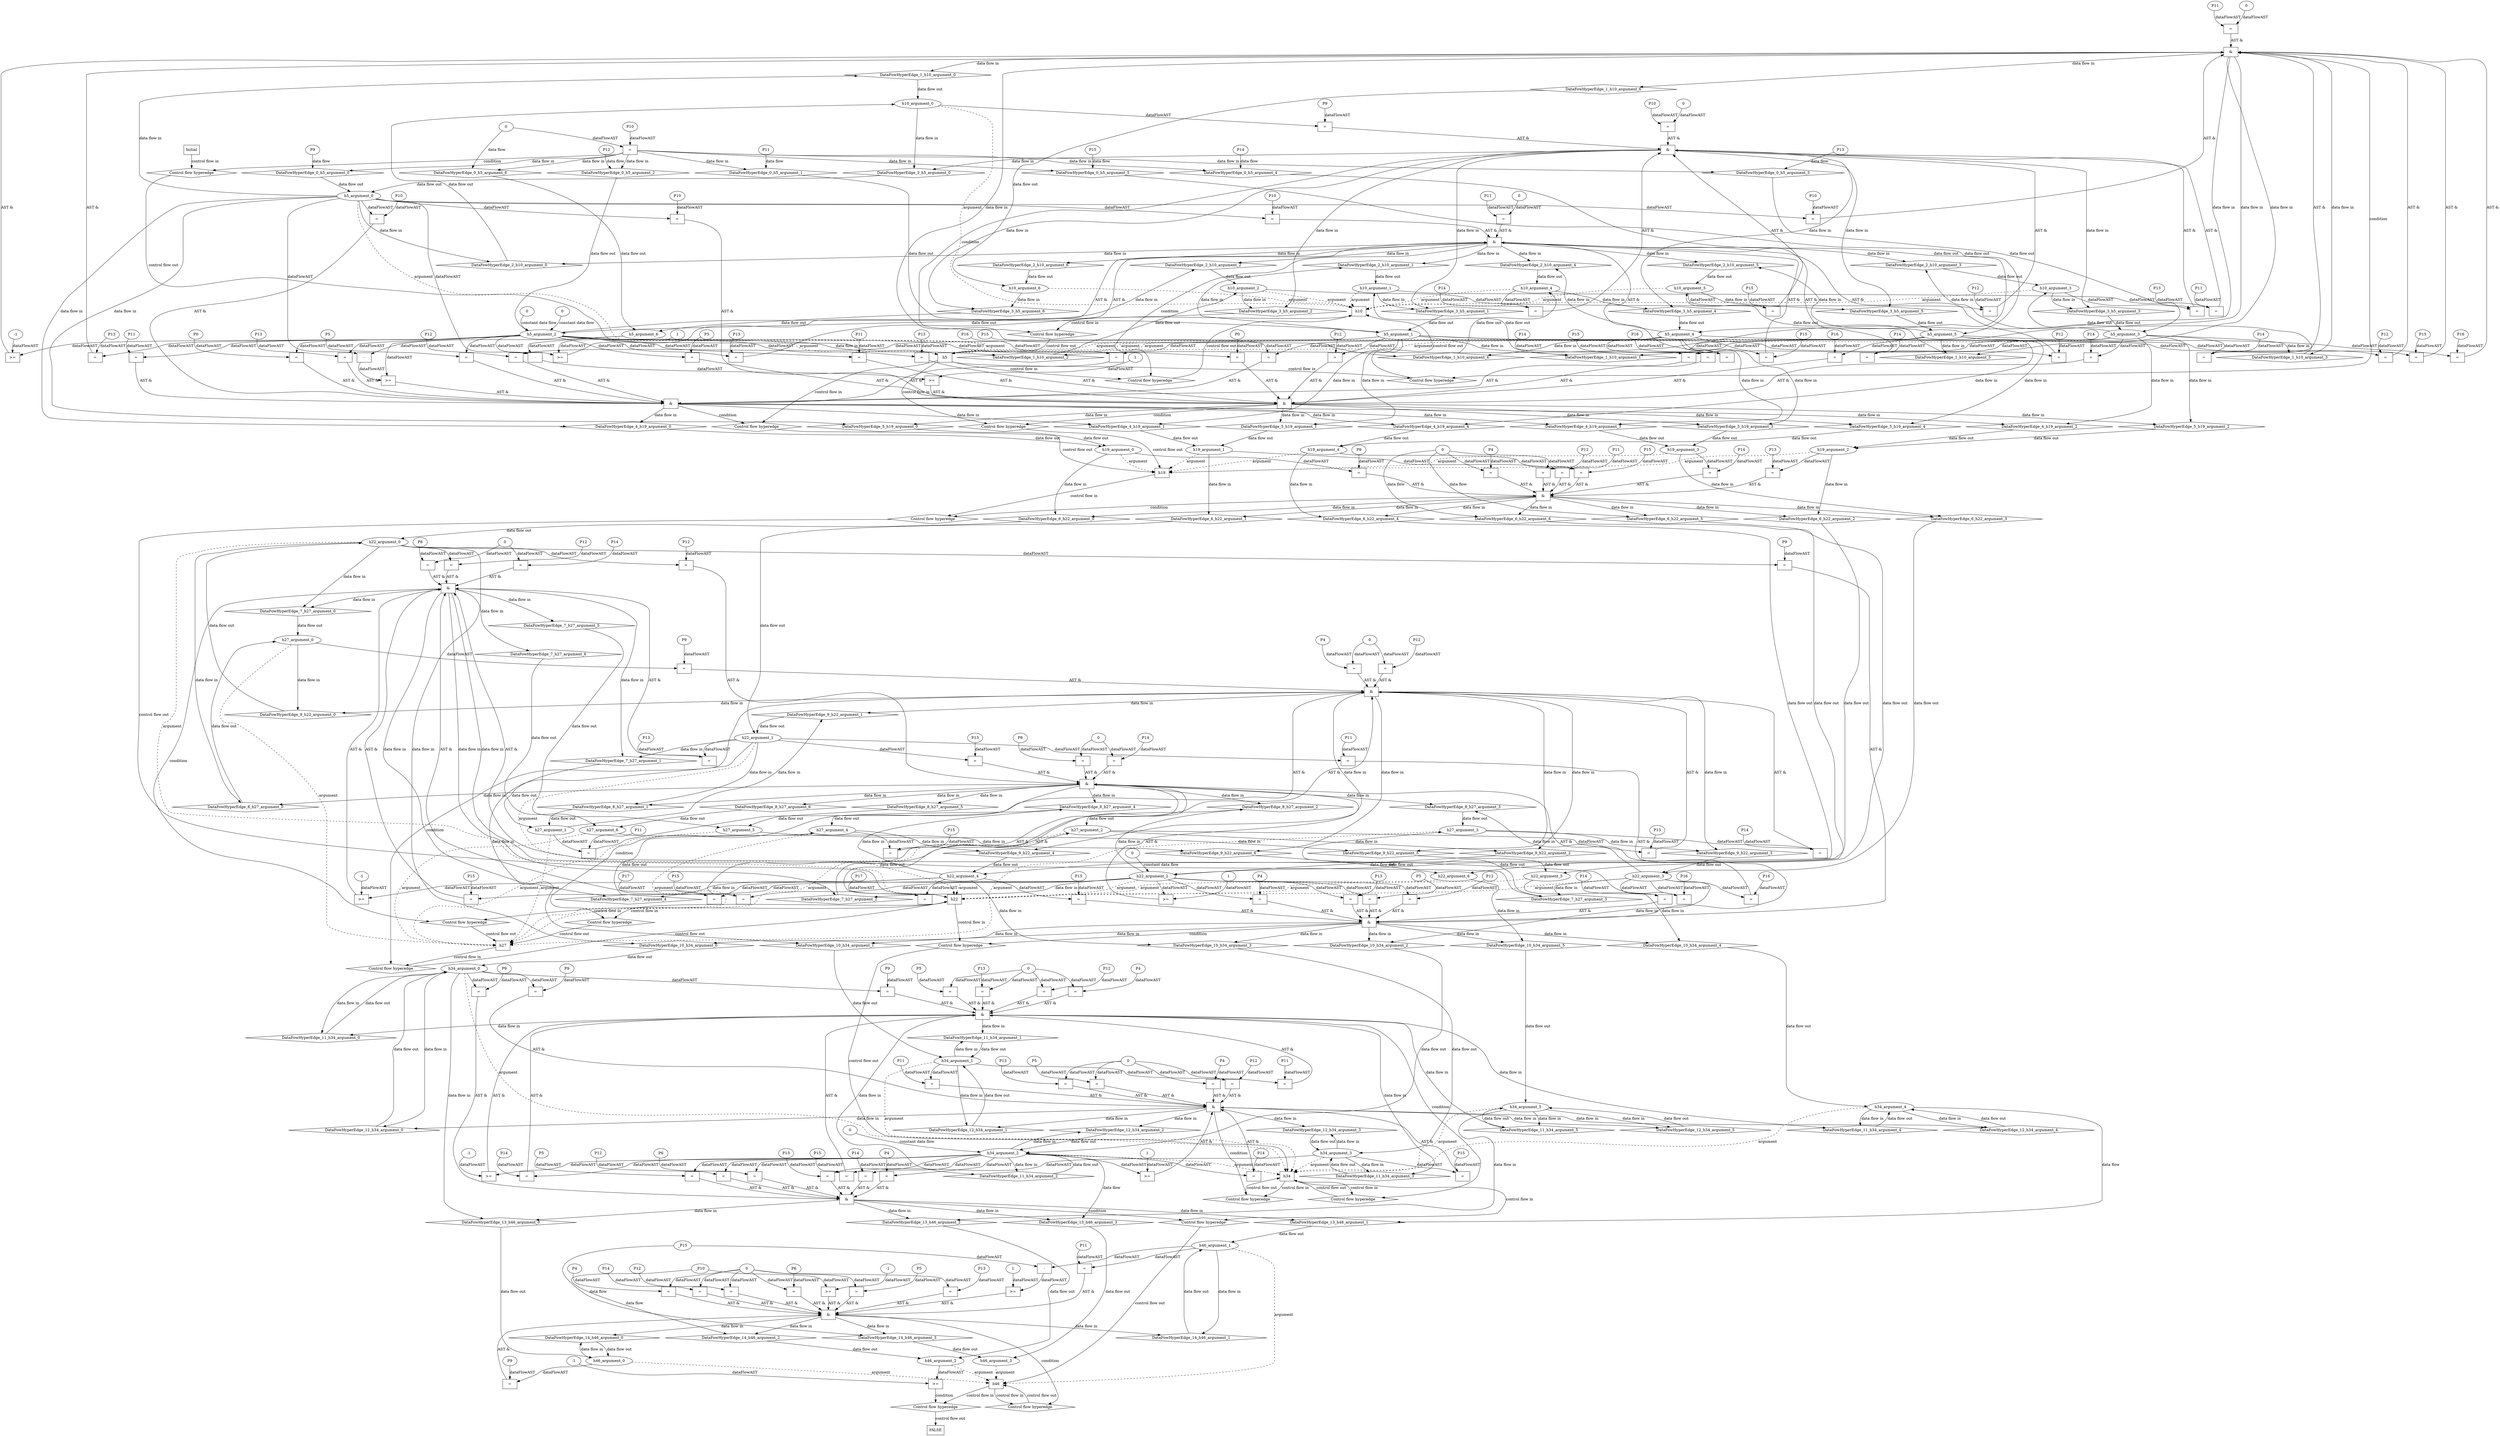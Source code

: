 digraph dag {
"h10" [label="h10" nodeName="h10" class=cfn  shape="rect"];
"h19" [label="h19" nodeName="h19" class=cfn  shape="rect"];
"h22" [label="h22" nodeName="h22" class=cfn  shape="rect"];
"h27" [label="h27" nodeName="h27" class=cfn  shape="rect"];
"h34" [label="h34" nodeName="h34" class=cfn  shape="rect"];
"h46" [label="h46" nodeName="h46" class=cfn  shape="rect"];
"h5" [label="h5" nodeName="h5" class=cfn  shape="rect"];
FALSE [label="FALSE" nodeName=FALSE class=cfn  shape="rect"];
Initial [label="Initial" nodeName=Initial class=cfn  shape="rect"];
ControlFowHyperEdge_0 [label="Control flow hyperedge" nodeName=ControlFowHyperEdge_0 class=controlFlowHyperEdge shape="diamond"];
"Initial" -> ControlFowHyperEdge_0 [label="control flow in"]
ControlFowHyperEdge_0 -> "h5" [label="control flow out"]
ControlFowHyperEdge_1 [label="Control flow hyperedge" nodeName=ControlFowHyperEdge_1 class=controlFlowHyperEdge shape="diamond"];
"h5" -> ControlFowHyperEdge_1 [label="control flow in"]
ControlFowHyperEdge_1 -> "h10" [label="control flow out"]
ControlFowHyperEdge_2 [label="Control flow hyperedge" nodeName=ControlFowHyperEdge_2 class=controlFlowHyperEdge shape="diamond"];
"h5" -> ControlFowHyperEdge_2 [label="control flow in"]
ControlFowHyperEdge_2 -> "h10" [label="control flow out"]
ControlFowHyperEdge_3 [label="Control flow hyperedge" nodeName=ControlFowHyperEdge_3 class=controlFlowHyperEdge shape="diamond"];
"h10" -> ControlFowHyperEdge_3 [label="control flow in"]
ControlFowHyperEdge_3 -> "h5" [label="control flow out"]
ControlFowHyperEdge_4 [label="Control flow hyperedge" nodeName=ControlFowHyperEdge_4 class=controlFlowHyperEdge shape="diamond"];
"h5" -> ControlFowHyperEdge_4 [label="control flow in"]
ControlFowHyperEdge_4 -> "h19" [label="control flow out"]
ControlFowHyperEdge_5 [label="Control flow hyperedge" nodeName=ControlFowHyperEdge_5 class=controlFlowHyperEdge shape="diamond"];
"h5" -> ControlFowHyperEdge_5 [label="control flow in"]
ControlFowHyperEdge_5 -> "h19" [label="control flow out"]
ControlFowHyperEdge_6 [label="Control flow hyperedge" nodeName=ControlFowHyperEdge_6 class=controlFlowHyperEdge shape="diamond"];
"h19" -> ControlFowHyperEdge_6 [label="control flow in"]
ControlFowHyperEdge_6 -> "h22" [label="control flow out"]
ControlFowHyperEdge_7 [label="Control flow hyperedge" nodeName=ControlFowHyperEdge_7 class=controlFlowHyperEdge shape="diamond"];
"h22" -> ControlFowHyperEdge_7 [label="control flow in"]
ControlFowHyperEdge_7 -> "h27" [label="control flow out"]
ControlFowHyperEdge_8 [label="Control flow hyperedge" nodeName=ControlFowHyperEdge_8 class=controlFlowHyperEdge shape="diamond"];
"h22" -> ControlFowHyperEdge_8 [label="control flow in"]
ControlFowHyperEdge_8 -> "h27" [label="control flow out"]
ControlFowHyperEdge_9 [label="Control flow hyperedge" nodeName=ControlFowHyperEdge_9 class=controlFlowHyperEdge shape="diamond"];
"h27" -> ControlFowHyperEdge_9 [label="control flow in"]
ControlFowHyperEdge_9 -> "h22" [label="control flow out"]
ControlFowHyperEdge_10 [label="Control flow hyperedge" nodeName=ControlFowHyperEdge_10 class=controlFlowHyperEdge shape="diamond"];
"h22" -> ControlFowHyperEdge_10 [label="control flow in"]
ControlFowHyperEdge_10 -> "h34" [label="control flow out"]
ControlFowHyperEdge_11 [label="Control flow hyperedge" nodeName=ControlFowHyperEdge_11 class=controlFlowHyperEdge shape="diamond"];
"h34" -> ControlFowHyperEdge_11 [label="control flow in"]
ControlFowHyperEdge_11 -> "h34" [label="control flow out"]
ControlFowHyperEdge_12 [label="Control flow hyperedge" nodeName=ControlFowHyperEdge_12 class=controlFlowHyperEdge shape="diamond"];
"h34" -> ControlFowHyperEdge_12 [label="control flow in"]
ControlFowHyperEdge_12 -> "h34" [label="control flow out"]
ControlFowHyperEdge_13 [label="Control flow hyperedge" nodeName=ControlFowHyperEdge_13 class=controlFlowHyperEdge shape="diamond"];
"h34" -> ControlFowHyperEdge_13 [label="control flow in"]
ControlFowHyperEdge_13 -> "h46" [label="control flow out"]
ControlFowHyperEdge_14 [label="Control flow hyperedge" nodeName=ControlFowHyperEdge_14 class=controlFlowHyperEdge shape="diamond"];
"h46" -> ControlFowHyperEdge_14 [label="control flow in"]
ControlFowHyperEdge_14 -> "h46" [label="control flow out"]
ControlFowHyperEdge_15 [label="Control flow hyperedge" nodeName=ControlFowHyperEdge_15 class=controlFlowHyperEdge shape="diamond"];
"h46" -> ControlFowHyperEdge_15 [label="control flow in"]
ControlFowHyperEdge_15 -> "FALSE" [label="control flow out"]
"h5_argument_0" [label="h5_argument_0" nodeName=argument0 class=argument  head="h5" shape="oval"];
"h5_argument_0" -> "h5"[label="argument" style="dashed"]
"h5_argument_1" [label="h5_argument_1" nodeName=argument1 class=argument  head="h5" shape="oval"];
"h5_argument_1" -> "h5"[label="argument" style="dashed"]
"h5_argument_2" [label="h5_argument_2" nodeName=argument2 class=argument  head="h5" shape="oval"];
"h5_argument_2" -> "h5"[label="argument" style="dashed"]
"h5_argument_3" [label="h5_argument_3" nodeName=argument3 class=argument  head="h5" shape="oval"];
"h5_argument_3" -> "h5"[label="argument" style="dashed"]
"h5_argument_4" [label="h5_argument_4" nodeName=argument4 class=argument  head="h5" shape="oval"];
"h5_argument_4" -> "h5"[label="argument" style="dashed"]
"h5_argument_5" [label="h5_argument_5" nodeName=argument5 class=argument  head="h5" shape="oval"];
"h5_argument_5" -> "h5"[label="argument" style="dashed"]
"h5_argument_6" [label="h5_argument_6" nodeName=argument6 class=argument  head="h5" shape="oval"];
"h5_argument_6" -> "h5"[label="argument" style="dashed"]
"h10_argument_0" [label="h10_argument_0" nodeName=argument0 class=argument  head="h10" shape="oval"];
"h10_argument_0" -> "h10"[label="argument" style="dashed"]
"h10_argument_1" [label="h10_argument_1" nodeName=argument1 class=argument  head="h10" shape="oval"];
"h10_argument_1" -> "h10"[label="argument" style="dashed"]
"h10_argument_2" [label="h10_argument_2" nodeName=argument2 class=argument  head="h10" shape="oval"];
"h10_argument_2" -> "h10"[label="argument" style="dashed"]
"h10_argument_3" [label="h10_argument_3" nodeName=argument3 class=argument  head="h10" shape="oval"];
"h10_argument_3" -> "h10"[label="argument" style="dashed"]
"h10_argument_4" [label="h10_argument_4" nodeName=argument4 class=argument  head="h10" shape="oval"];
"h10_argument_4" -> "h10"[label="argument" style="dashed"]
"h10_argument_5" [label="h10_argument_5" nodeName=argument5 class=argument  head="h10" shape="oval"];
"h10_argument_5" -> "h10"[label="argument" style="dashed"]
"h10_argument_6" [label="h10_argument_6" nodeName=argument6 class=argument  head="h10" shape="oval"];
"h10_argument_6" -> "h10"[label="argument" style="dashed"]
"h19_argument_0" [label="h19_argument_0" nodeName=argument0 class=argument  head="h19" shape="oval"];
"h19_argument_0" -> "h19"[label="argument" style="dashed"]
"h19_argument_1" [label="h19_argument_1" nodeName=argument1 class=argument  head="h19" shape="oval"];
"h19_argument_1" -> "h19"[label="argument" style="dashed"]
"h19_argument_2" [label="h19_argument_2" nodeName=argument2 class=argument  head="h19" shape="oval"];
"h19_argument_2" -> "h19"[label="argument" style="dashed"]
"h19_argument_3" [label="h19_argument_3" nodeName=argument3 class=argument  head="h19" shape="oval"];
"h19_argument_3" -> "h19"[label="argument" style="dashed"]
"h19_argument_4" [label="h19_argument_4" nodeName=argument4 class=argument  head="h19" shape="oval"];
"h19_argument_4" -> "h19"[label="argument" style="dashed"]
"h22_argument_0" [label="h22_argument_0" nodeName=argument0 class=argument  head="h22" shape="oval"];
"h22_argument_0" -> "h22"[label="argument" style="dashed"]
"h22_argument_1" [label="h22_argument_1" nodeName=argument1 class=argument  head="h22" shape="oval"];
"h22_argument_1" -> "h22"[label="argument" style="dashed"]
"h22_argument_2" [label="h22_argument_2" nodeName=argument2 class=argument  head="h22" shape="oval"];
"h22_argument_2" -> "h22"[label="argument" style="dashed"]
"h22_argument_3" [label="h22_argument_3" nodeName=argument3 class=argument  head="h22" shape="oval"];
"h22_argument_3" -> "h22"[label="argument" style="dashed"]
"h22_argument_4" [label="h22_argument_4" nodeName=argument4 class=argument  head="h22" shape="oval"];
"h22_argument_4" -> "h22"[label="argument" style="dashed"]
"h22_argument_5" [label="h22_argument_5" nodeName=argument5 class=argument  head="h22" shape="oval"];
"h22_argument_5" -> "h22"[label="argument" style="dashed"]
"h22_argument_6" [label="h22_argument_6" nodeName=argument6 class=argument  head="h22" shape="oval"];
"h22_argument_6" -> "h22"[label="argument" style="dashed"]
"h27_argument_0" [label="h27_argument_0" nodeName=argument0 class=argument  head="h27" shape="oval"];
"h27_argument_0" -> "h27"[label="argument" style="dashed"]
"h27_argument_1" [label="h27_argument_1" nodeName=argument1 class=argument  head="h27" shape="oval"];
"h27_argument_1" -> "h27"[label="argument" style="dashed"]
"h27_argument_2" [label="h27_argument_2" nodeName=argument2 class=argument  head="h27" shape="oval"];
"h27_argument_2" -> "h27"[label="argument" style="dashed"]
"h27_argument_3" [label="h27_argument_3" nodeName=argument3 class=argument  head="h27" shape="oval"];
"h27_argument_3" -> "h27"[label="argument" style="dashed"]
"h27_argument_4" [label="h27_argument_4" nodeName=argument4 class=argument  head="h27" shape="oval"];
"h27_argument_4" -> "h27"[label="argument" style="dashed"]
"h27_argument_5" [label="h27_argument_5" nodeName=argument5 class=argument  head="h27" shape="oval"];
"h27_argument_5" -> "h27"[label="argument" style="dashed"]
"h27_argument_6" [label="h27_argument_6" nodeName=argument6 class=argument  head="h27" shape="oval"];
"h27_argument_6" -> "h27"[label="argument" style="dashed"]
"h34_argument_0" [label="h34_argument_0" nodeName=argument0 class=argument  head="h34" shape="oval"];
"h34_argument_0" -> "h34"[label="argument" style="dashed"]
"h34_argument_1" [label="h34_argument_1" nodeName=argument1 class=argument  head="h34" shape="oval"];
"h34_argument_1" -> "h34"[label="argument" style="dashed"]
"h34_argument_2" [label="h34_argument_2" nodeName=argument2 class=argument  head="h34" shape="oval"];
"h34_argument_2" -> "h34"[label="argument" style="dashed"]
"h34_argument_3" [label="h34_argument_3" nodeName=argument3 class=argument  head="h34" shape="oval"];
"h34_argument_3" -> "h34"[label="argument" style="dashed"]
"h34_argument_4" [label="h34_argument_4" nodeName=argument4 class=argument  head="h34" shape="oval"];
"h34_argument_4" -> "h34"[label="argument" style="dashed"]
"h34_argument_5" [label="h34_argument_5" nodeName=argument5 class=argument  head="h34" shape="oval"];
"h34_argument_5" -> "h34"[label="argument" style="dashed"]
"h46_argument_0" [label="h46_argument_0" nodeName=argument0 class=argument  head="h46" shape="oval"];
"h46_argument_0" -> "h46"[label="argument" style="dashed"]
"h46_argument_1" [label="h46_argument_1" nodeName=argument1 class=argument  head="h46" shape="oval"];
"h46_argument_1" -> "h46"[label="argument" style="dashed"]
"h46_argument_2" [label="h46_argument_2" nodeName=argument2 class=argument  head="h46" shape="oval"];
"h46_argument_2" -> "h46"[label="argument" style="dashed"]
"h46_argument_3" [label="h46_argument_3" nodeName=argument3 class=argument  head="h46" shape="oval"];
"h46_argument_3" -> "h46"[label="argument" style="dashed"]

"xxxh5___Initial_0xxxguard_0_node_0" [label="=" nodeName="xxxh5___Initial_0xxxguard_0_node_0" class=Operator  shape="rect"];
"xxxh5___Initial_0xxxguard_0_node_1" [label="P10" nodeName="xxxh5___Initial_0xxxguard_0_node_1" class=Constant ];
"xxxh5___Initial_0xxxguard_0_node_1" -> "xxxh5___Initial_0xxxguard_0_node_0"[label="dataFlowAST"]
"xxxh5___Initial_0xxxdataFlow_0_node_0" -> "xxxh5___Initial_0xxxguard_0_node_0"[label="dataFlowAST"]

"xxxh5___Initial_0xxxguard_0_node_0" -> "ControlFowHyperEdge_0" [label="condition"];
"xxxh5___Initial_0xxxdataFlow_0_node_0" [label="0" nodeName="xxxh5___Initial_0xxxdataFlow_0_node_0" class=Literal ];

"xxxh5___Initial_0xxxdataFlow_0_node_0" -> "DataFowHyperEdge_0_h5_argument_6" [label="data flow"];
"xxxh5___Initial_0xxxdataFlow1_node_0" [label="P13" nodeName="xxxh5___Initial_0xxxdataFlow1_node_0" class=Constant ];

"xxxh5___Initial_0xxxdataFlow1_node_0" -> "DataFowHyperEdge_0_h5_argument_3" [label="data flow"];
"xxxh5___Initial_0xxxdataFlow2_node_0" [label="P11" nodeName="xxxh5___Initial_0xxxdataFlow2_node_0" class=Constant ];

"xxxh5___Initial_0xxxdataFlow2_node_0" -> "DataFowHyperEdge_0_h5_argument_1" [label="data flow"];
"xxxh5___Initial_0xxxdataFlow3_node_0" [label="P9" nodeName="xxxh5___Initial_0xxxdataFlow3_node_0" class=Constant ];

"xxxh5___Initial_0xxxdataFlow3_node_0" -> "DataFowHyperEdge_0_h5_argument_0" [label="data flow"];
"xxxh5___Initial_0xxxdataFlow4_node_0" [label="P14" nodeName="xxxh5___Initial_0xxxdataFlow4_node_0" class=Constant ];

"xxxh5___Initial_0xxxdataFlow4_node_0" -> "DataFowHyperEdge_0_h5_argument_4" [label="data flow"];
"xxxh5___Initial_0xxxdataFlow5_node_0" [label="P15" nodeName="xxxh5___Initial_0xxxdataFlow5_node_0" class=Constant ];

"xxxh5___Initial_0xxxdataFlow5_node_0" -> "DataFowHyperEdge_0_h5_argument_5" [label="data flow"];
"xxxh5___Initial_0xxxdataFlow6_node_0" [label="P12" nodeName="xxxh5___Initial_0xxxdataFlow6_node_0" class=Constant ];

"xxxh5___Initial_0xxxdataFlow6_node_0" -> "DataFowHyperEdge_0_h5_argument_2" [label="data flow"];
"xxxh10___h5_1xxx_and" [label="&" nodeName="xxxh10___h5_1xxx_and" class=Operator shape="rect"];
"xxxh10___h5_1xxxguard3_node_0" [label=">=" nodeName="xxxh10___h5_1xxxguard3_node_0" class=Operator  shape="rect"];
"xxxh10___h5_1xxxguard3_node_1" [label="-1" nodeName="xxxh10___h5_1xxxguard3_node_1" class=Literal ];
"xxxh10___h5_1xxxguard3_node_1" -> "xxxh10___h5_1xxxguard3_node_0"[label="dataFlowAST"]
"h5_argument_2" -> "xxxh10___h5_1xxxguard3_node_0"[label="dataFlowAST"]

"xxxh10___h5_1xxxguard3_node_0" -> "xxxh10___h5_1xxx_and" [label="AST &"];
"xxxh10___h5_1xxxguard5_node_0" [label="=" nodeName="xxxh10___h5_1xxxguard5_node_0" class=Operator  shape="rect"];
"xxxh10___h5_1xxxguard5_node_1" [label="P10" nodeName="xxxh10___h5_1xxxguard5_node_1" class=Constant ];
"xxxh10___h5_1xxxguard5_node_1" -> "xxxh10___h5_1xxxguard5_node_0"[label="dataFlowAST"]
"h5_argument_0" -> "xxxh10___h5_1xxxguard5_node_0"[label="dataFlowAST"]

"xxxh10___h5_1xxxguard5_node_0" -> "xxxh10___h5_1xxx_and" [label="AST &"];
"xxxh10___h5_1xxxguard7_node_0" [label="=" nodeName="xxxh10___h5_1xxxguard7_node_0" class=Operator  shape="rect"];
"xxxh10___h5_1xxxguard7_node_1" [label="P12" nodeName="xxxh10___h5_1xxxguard7_node_1" class=Constant ];
"xxxh10___h5_1xxxguard7_node_1" -> "xxxh10___h5_1xxxguard7_node_0"[label="dataFlowAST"]
"h5_argument_1" -> "xxxh10___h5_1xxxguard7_node_0"[label="dataFlowAST"]

"xxxh10___h5_1xxxguard7_node_0" -> "xxxh10___h5_1xxx_and" [label="AST &"];
"xxxh10___h5_1xxxguard_0_node_0" [label="=" nodeName="xxxh10___h5_1xxxguard_0_node_0" class=Operator  shape="rect"];
"xxxh10___h5_1xxxguard_0_node_1" [label="P14" nodeName="xxxh10___h5_1xxxguard_0_node_1" class=Constant ];
"xxxh10___h5_1xxxguard_0_node_1" -> "xxxh10___h5_1xxxguard_0_node_0"[label="dataFlowAST"]
"h5_argument_3" -> "xxxh10___h5_1xxxguard_0_node_0"[label="dataFlowAST"]

"xxxh10___h5_1xxxguard_0_node_0" -> "xxxh10___h5_1xxx_and" [label="AST &"];
"xxxh10___h5_1xxxguard1_node_0" [label="=" nodeName="xxxh10___h5_1xxxguard1_node_0" class=Operator  shape="rect"];
"xxxh10___h5_1xxxguard1_node_1" [label="P15" nodeName="xxxh10___h5_1xxxguard1_node_1" class=Constant ];
"xxxh10___h5_1xxxguard1_node_1" -> "xxxh10___h5_1xxxguard1_node_0"[label="dataFlowAST"]
"h5_argument_4" -> "xxxh10___h5_1xxxguard1_node_0"[label="dataFlowAST"]

"xxxh10___h5_1xxxguard1_node_0" -> "xxxh10___h5_1xxx_and" [label="AST &"];
"xxxh10___h5_1xxxguard2_node_0" [label="=" nodeName="xxxh10___h5_1xxxguard2_node_0" class=Operator  shape="rect"];
"xxxh10___h5_1xxxguard2_node_1" [label="P13" nodeName="xxxh10___h5_1xxxguard2_node_1" class=Constant ];
"xxxh10___h5_1xxxguard2_node_1" -> "xxxh10___h5_1xxxguard2_node_0"[label="dataFlowAST"]
"h5_argument_2" -> "xxxh10___h5_1xxxguard2_node_0"[label="dataFlowAST"]

"xxxh10___h5_1xxxguard2_node_0" -> "xxxh10___h5_1xxx_and" [label="AST &"];
"xxxh10___h5_1xxxguard4_node_0" [label="=" nodeName="xxxh10___h5_1xxxguard4_node_0" class=Operator  shape="rect"];
"xxxh10___h5_1xxxguard4_node_1" [label="P11" nodeName="xxxh10___h5_1xxxguard4_node_1" class=Constant ];
"xxxh10___h5_1xxxguard4_node_2" [label="0" nodeName="xxxh10___h5_1xxxguard4_node_2" class=Literal ];
"xxxh10___h5_1xxxguard4_node_1" -> "xxxh10___h5_1xxxguard4_node_0"[label="dataFlowAST"]
"xxxh10___h5_1xxxguard4_node_2" -> "xxxh10___h5_1xxxguard4_node_0"[label="dataFlowAST"]

"xxxh10___h5_1xxxguard4_node_0" -> "xxxh10___h5_1xxx_and" [label="AST &"];
"xxxh10___h5_1xxxguard6_node_0" [label="=" nodeName="xxxh10___h5_1xxxguard6_node_0" class=Operator  shape="rect"];
"xxxh10___h5_1xxxguard6_node_1" [label="P16" nodeName="xxxh10___h5_1xxxguard6_node_1" class=Constant ];
"xxxh10___h5_1xxxguard6_node_1" -> "xxxh10___h5_1xxxguard6_node_0"[label="dataFlowAST"]
"h5_argument_5" -> "xxxh10___h5_1xxxguard6_node_0"[label="dataFlowAST"]

"xxxh10___h5_1xxxguard6_node_0" -> "xxxh10___h5_1xxx_and" [label="AST &"];
"xxxh10___h5_1xxx_and" -> "ControlFowHyperEdge_1" [label="condition"];
"xxxh10___h5_2xxx_and" [label="&" nodeName="xxxh10___h5_2xxx_and" class=Operator shape="rect"];
"xxxh10___h5_2xxxguard4_node_0" [label="=" nodeName="xxxh10___h5_2xxxguard4_node_0" class=Operator  shape="rect"];
"xxxh10___h5_2xxxguard4_node_1" [label="P11" nodeName="xxxh10___h5_2xxxguard4_node_1" class=Constant ];
"xxxh10___h5_2xxxguard4_node_2" [label="0" nodeName="xxxh10___h5_2xxxguard4_node_2" class=Literal ];
"xxxh10___h5_2xxxguard4_node_1" -> "xxxh10___h5_2xxxguard4_node_0"[label="dataFlowAST"]
"xxxh10___h5_2xxxguard4_node_2" -> "xxxh10___h5_2xxxguard4_node_0"[label="dataFlowAST"]

"xxxh10___h5_2xxxguard4_node_0" -> "xxxh10___h5_2xxx_and" [label="AST &"];
"xxxh10___h5_2xxxguard3_node_0" [label=">=" nodeName="xxxh10___h5_2xxxguard3_node_0" class=Operator  shape="rect"];
"xxxh10___h5_2xxxguard3_node_2" [label="1" nodeName="xxxh10___h5_2xxxguard3_node_2" class=Literal ];
"h5_argument_2" -> "xxxh10___h5_2xxxguard3_node_0"[label="dataFlowAST"]
"xxxh10___h5_2xxxguard3_node_2" -> "xxxh10___h5_2xxxguard3_node_0"[label="dataFlowAST"]

"xxxh10___h5_2xxxguard3_node_0" -> "xxxh10___h5_2xxx_and" [label="AST &"];
"xxxh10___h5_2xxxguard6_node_0" [label="=" nodeName="xxxh10___h5_2xxxguard6_node_0" class=Operator  shape="rect"];
"xxxh10___h5_2xxxguard6_node_1" [label="P16" nodeName="xxxh10___h5_2xxxguard6_node_1" class=Constant ];
"xxxh10___h5_2xxxguard6_node_1" -> "xxxh10___h5_2xxxguard6_node_0"[label="dataFlowAST"]
"h5_argument_5" -> "xxxh10___h5_2xxxguard6_node_0"[label="dataFlowAST"]

"xxxh10___h5_2xxxguard6_node_0" -> "xxxh10___h5_2xxx_and" [label="AST &"];
"xxxh10___h5_2xxxguard5_node_0" [label="=" nodeName="xxxh10___h5_2xxxguard5_node_0" class=Operator  shape="rect"];
"xxxh10___h5_2xxxguard5_node_1" [label="P10" nodeName="xxxh10___h5_2xxxguard5_node_1" class=Constant ];
"xxxh10___h5_2xxxguard5_node_1" -> "xxxh10___h5_2xxxguard5_node_0"[label="dataFlowAST"]
"h5_argument_0" -> "xxxh10___h5_2xxxguard5_node_0"[label="dataFlowAST"]

"xxxh10___h5_2xxxguard5_node_0" -> "xxxh10___h5_2xxx_and" [label="AST &"];
"xxxh10___h5_2xxxguard2_node_0" [label="=" nodeName="xxxh10___h5_2xxxguard2_node_0" class=Operator  shape="rect"];
"xxxh10___h5_2xxxguard2_node_1" [label="P13" nodeName="xxxh10___h5_2xxxguard2_node_1" class=Constant ];
"xxxh10___h5_2xxxguard2_node_1" -> "xxxh10___h5_2xxxguard2_node_0"[label="dataFlowAST"]
"h5_argument_2" -> "xxxh10___h5_2xxxguard2_node_0"[label="dataFlowAST"]

"xxxh10___h5_2xxxguard2_node_0" -> "xxxh10___h5_2xxx_and" [label="AST &"];
"xxxh10___h5_2xxxguard_0_node_0" [label="=" nodeName="xxxh10___h5_2xxxguard_0_node_0" class=Operator  shape="rect"];
"xxxh10___h5_2xxxguard_0_node_1" [label="P14" nodeName="xxxh10___h5_2xxxguard_0_node_1" class=Constant ];
"xxxh10___h5_2xxxguard_0_node_1" -> "xxxh10___h5_2xxxguard_0_node_0"[label="dataFlowAST"]
"h5_argument_3" -> "xxxh10___h5_2xxxguard_0_node_0"[label="dataFlowAST"]

"xxxh10___h5_2xxxguard_0_node_0" -> "xxxh10___h5_2xxx_and" [label="AST &"];
"xxxh10___h5_2xxxguard7_node_0" [label="=" nodeName="xxxh10___h5_2xxxguard7_node_0" class=Operator  shape="rect"];
"xxxh10___h5_2xxxguard7_node_1" [label="P12" nodeName="xxxh10___h5_2xxxguard7_node_1" class=Constant ];
"xxxh10___h5_2xxxguard7_node_1" -> "xxxh10___h5_2xxxguard7_node_0"[label="dataFlowAST"]
"h5_argument_1" -> "xxxh10___h5_2xxxguard7_node_0"[label="dataFlowAST"]

"xxxh10___h5_2xxxguard7_node_0" -> "xxxh10___h5_2xxx_and" [label="AST &"];
"xxxh10___h5_2xxxguard1_node_0" [label="=" nodeName="xxxh10___h5_2xxxguard1_node_0" class=Operator  shape="rect"];
"xxxh10___h5_2xxxguard1_node_1" [label="P15" nodeName="xxxh10___h5_2xxxguard1_node_1" class=Constant ];
"xxxh10___h5_2xxxguard1_node_1" -> "xxxh10___h5_2xxxguard1_node_0"[label="dataFlowAST"]
"h5_argument_4" -> "xxxh10___h5_2xxxguard1_node_0"[label="dataFlowAST"]

"xxxh10___h5_2xxxguard1_node_0" -> "xxxh10___h5_2xxx_and" [label="AST &"];
"xxxh10___h5_2xxx_and" -> "ControlFowHyperEdge_2" [label="condition"];
"xxxh5___h10_3xxx_and" [label="&" nodeName="xxxh5___h10_3xxx_and" class=Operator shape="rect"];
"xxxh5___h10_3xxxguard5_node_0" [label="=" nodeName="xxxh5___h10_3xxxguard5_node_0" class=Operator  shape="rect"];
"xxxh5___h10_3xxxguard5_node_1" [label="P10" nodeName="xxxh5___h10_3xxxguard5_node_1" class=Constant ];
"xxxh5___h10_3xxxguard5_node_2" [label="0" nodeName="xxxh5___h10_3xxxguard5_node_2" class=Literal ];
"xxxh5___h10_3xxxguard5_node_1" -> "xxxh5___h10_3xxxguard5_node_0"[label="dataFlowAST"]
"xxxh5___h10_3xxxguard5_node_2" -> "xxxh5___h10_3xxxguard5_node_0"[label="dataFlowAST"]

"xxxh5___h10_3xxxguard5_node_0" -> "xxxh5___h10_3xxx_and" [label="AST &"];
"xxxh5___h10_3xxxguard4_node_0" [label="=" nodeName="xxxh5___h10_3xxxguard4_node_0" class=Operator  shape="rect"];
"xxxh5___h10_3xxxguard4_node_1" [label="P11" nodeName="xxxh5___h10_3xxxguard4_node_1" class=Constant ];
"xxxh5___h10_3xxxguard4_node_1" -> "xxxh5___h10_3xxxguard4_node_0"[label="dataFlowAST"]
"h10_argument_1" -> "xxxh5___h10_3xxxguard4_node_0"[label="dataFlowAST"]

"xxxh5___h10_3xxxguard4_node_0" -> "xxxh5___h10_3xxx_and" [label="AST &"];
"xxxh5___h10_3xxxguard1_node_0" [label="=" nodeName="xxxh5___h10_3xxxguard1_node_0" class=Operator  shape="rect"];
"xxxh5___h10_3xxxguard1_node_1" [label="P15" nodeName="xxxh5___h10_3xxxguard1_node_1" class=Constant ];
"xxxh5___h10_3xxxguard1_node_1" -> "xxxh5___h10_3xxxguard1_node_0"[label="dataFlowAST"]
"h10_argument_5" -> "xxxh5___h10_3xxxguard1_node_0"[label="dataFlowAST"]

"xxxh5___h10_3xxxguard1_node_0" -> "xxxh5___h10_3xxx_and" [label="AST &"];
"xxxh5___h10_3xxxguard_0_node_0" [label="=" nodeName="xxxh5___h10_3xxxguard_0_node_0" class=Operator  shape="rect"];
"xxxh5___h10_3xxxguard_0_node_1" [label="P14" nodeName="xxxh5___h10_3xxxguard_0_node_1" class=Constant ];
"xxxh5___h10_3xxxguard_0_node_1" -> "xxxh5___h10_3xxxguard_0_node_0"[label="dataFlowAST"]
"h10_argument_4" -> "xxxh5___h10_3xxxguard_0_node_0"[label="dataFlowAST"]

"xxxh5___h10_3xxxguard_0_node_0" -> "xxxh5___h10_3xxx_and" [label="AST &"];
"xxxh5___h10_3xxxguard6_node_0" [label="=" nodeName="xxxh5___h10_3xxxguard6_node_0" class=Operator  shape="rect"];
"xxxh5___h10_3xxxguard6_node_1" [label="P12" nodeName="xxxh5___h10_3xxxguard6_node_1" class=Constant ];
"xxxh5___h10_3xxxguard6_node_1" -> "xxxh5___h10_3xxxguard6_node_0"[label="dataFlowAST"]
"h10_argument_2" -> "xxxh5___h10_3xxxguard6_node_0"[label="dataFlowAST"]

"xxxh5___h10_3xxxguard6_node_0" -> "xxxh5___h10_3xxx_and" [label="AST &"];
"xxxh5___h10_3xxxguard2_node_0" [label="=" nodeName="xxxh5___h10_3xxxguard2_node_0" class=Operator  shape="rect"];
"xxxh5___h10_3xxxguard2_node_1" [label="P13" nodeName="xxxh5___h10_3xxxguard2_node_1" class=Constant ];
"xxxh5___h10_3xxxguard2_node_1" -> "xxxh5___h10_3xxxguard2_node_0"[label="dataFlowAST"]
"h10_argument_3" -> "xxxh5___h10_3xxxguard2_node_0"[label="dataFlowAST"]

"xxxh5___h10_3xxxguard2_node_0" -> "xxxh5___h10_3xxx_and" [label="AST &"];
"xxxh5___h10_3xxxguard3_node_0" [label="=" nodeName="xxxh5___h10_3xxxguard3_node_0" class=Operator  shape="rect"];
"xxxh5___h10_3xxxguard3_node_1" [label="P9" nodeName="xxxh5___h10_3xxxguard3_node_1" class=Constant ];
"xxxh5___h10_3xxxguard3_node_1" -> "xxxh5___h10_3xxxguard3_node_0"[label="dataFlowAST"]
"h10_argument_0" -> "xxxh5___h10_3xxxguard3_node_0"[label="dataFlowAST"]

"xxxh5___h10_3xxxguard3_node_0" -> "xxxh5___h10_3xxx_and" [label="AST &"];
"xxxh5___h10_3xxx_and" -> "ControlFowHyperEdge_3" [label="condition"];
"xxxh19___h5_4xxx_and" [label="&" nodeName="xxxh19___h5_4xxx_and" class=Operator shape="rect"];
"xxxh19___h5_4xxxguard2_node_0" [label="=" nodeName="xxxh19___h5_4xxxguard2_node_0" class=Operator  shape="rect"];
"xxxh19___h5_4xxxguard2_node_2" [label="P5" nodeName="xxxh19___h5_4xxxguard2_node_2" class=Constant ];
"h5_argument_2" -> "xxxh19___h5_4xxxguard2_node_0"[label="dataFlowAST"]
"xxxh19___h5_4xxxguard2_node_2" -> "xxxh19___h5_4xxxguard2_node_0"[label="dataFlowAST"]

"xxxh19___h5_4xxxguard2_node_0" -> "xxxh19___h5_4xxx_and" [label="AST &"];
"xxxh19___h5_4xxxguard1_node_0" [label="=" nodeName="xxxh19___h5_4xxxguard1_node_0" class=Operator  shape="rect"];
"xxxh19___h5_4xxxguard1_node_1" [label="P12" nodeName="xxxh19___h5_4xxxguard1_node_1" class=Constant ];
"xxxh19___h5_4xxxguard1_node_1" -> "xxxh19___h5_4xxxguard1_node_0"[label="dataFlowAST"]
"h5_argument_1" -> "xxxh19___h5_4xxxguard1_node_0"[label="dataFlowAST"]

"xxxh19___h5_4xxxguard1_node_0" -> "xxxh19___h5_4xxx_and" [label="AST &"];
"xxxh19___h5_4xxxguard9_node_0" [label="=" nodeName="xxxh19___h5_4xxxguard9_node_0" class=Operator  shape="rect"];
"xxxh19___h5_4xxxguard9_node_1" [label="P13" nodeName="xxxh19___h5_4xxxguard9_node_1" class=Constant ];
"xxxh19___h5_4xxxguard9_node_1" -> "xxxh19___h5_4xxxguard9_node_0"[label="dataFlowAST"]
"h5_argument_2" -> "xxxh19___h5_4xxxguard9_node_0"[label="dataFlowAST"]

"xxxh19___h5_4xxxguard9_node_0" -> "xxxh19___h5_4xxx_and" [label="AST &"];
"xxxh19___h5_4xxxguard3_node_0" [label="=" nodeName="xxxh19___h5_4xxxguard3_node_0" class=Operator  shape="rect"];
"xxxh19___h5_4xxxguard3_node_1" [label="P10" nodeName="xxxh19___h5_4xxxguard3_node_1" class=Constant ];
"xxxh19___h5_4xxxguard3_node_1" -> "xxxh19___h5_4xxxguard3_node_0"[label="dataFlowAST"]
"h5_argument_0" -> "xxxh19___h5_4xxxguard3_node_0"[label="dataFlowAST"]

"xxxh19___h5_4xxxguard3_node_0" -> "xxxh19___h5_4xxx_and" [label="AST &"];
"xxxh19___h5_4xxxguard7_node_0" [label="=" nodeName="xxxh19___h5_4xxxguard7_node_0" class=Operator  shape="rect"];
"xxxh19___h5_4xxxguard7_node_1" [label="P0" nodeName="xxxh19___h5_4xxxguard7_node_1" class=Constant ];
"xxxh19___h5_4xxxguard7_node_1" -> "xxxh19___h5_4xxxguard7_node_0"[label="dataFlowAST"]
"h5_argument_2" -> "xxxh19___h5_4xxxguard7_node_0"[label="dataFlowAST"]

"xxxh19___h5_4xxxguard7_node_0" -> "xxxh19___h5_4xxx_and" [label="AST &"];
"xxxh19___h5_4xxxguard5_node_0" [label=">=" nodeName="xxxh19___h5_4xxxguard5_node_0" class=Operator  shape="rect"];
"xxxh19___h5_4xxxguard5_node_2" [label="-" nodeName="xxxh19___h5_4xxxguard5_node_2" class= Operator shape="rect"];
"h5_argument_2" -> "xxxh19___h5_4xxxguard5_node_0"[label="dataFlowAST"]
"xxxh19___h5_4xxxguard5_node_2" -> "xxxh19___h5_4xxxguard5_node_0"[label="dataFlowAST"]
"h5_argument_6" -> "xxxh19___h5_4xxxguard5_node_2"[label="dataFlowAST"]
"h5_argument_0" -> "xxxh19___h5_4xxxguard5_node_2"[label="dataFlowAST"]

"xxxh19___h5_4xxxguard5_node_0" -> "xxxh19___h5_4xxx_and" [label="AST &"];
"xxxh19___h5_4xxxguard8_node_0" [label="=" nodeName="xxxh19___h5_4xxxguard8_node_0" class=Operator  shape="rect"];
"xxxh19___h5_4xxxguard8_node_1" [label="P14" nodeName="xxxh19___h5_4xxxguard8_node_1" class=Constant ];
"xxxh19___h5_4xxxguard8_node_1" -> "xxxh19___h5_4xxxguard8_node_0"[label="dataFlowAST"]
"h5_argument_3" -> "xxxh19___h5_4xxxguard8_node_0"[label="dataFlowAST"]

"xxxh19___h5_4xxxguard8_node_0" -> "xxxh19___h5_4xxx_and" [label="AST &"];
"xxxh19___h5_4xxxguard_0_node_0" [label="=" nodeName="xxxh19___h5_4xxxguard_0_node_0" class=Operator  shape="rect"];
"xxxh19___h5_4xxxguard_0_node_1" [label="P11" nodeName="xxxh19___h5_4xxxguard_0_node_1" class=Constant ];
"xxxh19___h5_4xxxguard_0_node_1" -> "xxxh19___h5_4xxxguard_0_node_0"[label="dataFlowAST"]
"h5_argument_2" -> "xxxh19___h5_4xxxguard_0_node_0"[label="dataFlowAST"]

"xxxh19___h5_4xxxguard_0_node_0" -> "xxxh19___h5_4xxx_and" [label="AST &"];
"xxxh19___h5_4xxxguard4_node_0" [label="=" nodeName="xxxh19___h5_4xxxguard4_node_0" class=Operator  shape="rect"];
"xxxh19___h5_4xxxguard4_node_1" [label="P16" nodeName="xxxh19___h5_4xxxguard4_node_1" class=Constant ];
"xxxh19___h5_4xxxguard4_node_1" -> "xxxh19___h5_4xxxguard4_node_0"[label="dataFlowAST"]
"h5_argument_5" -> "xxxh19___h5_4xxxguard4_node_0"[label="dataFlowAST"]

"xxxh19___h5_4xxxguard4_node_0" -> "xxxh19___h5_4xxx_and" [label="AST &"];
"xxxh19___h5_4xxxguard6_node_0" [label="=" nodeName="xxxh19___h5_4xxxguard6_node_0" class=Operator  shape="rect"];
"xxxh19___h5_4xxxguard6_node_1" [label="P15" nodeName="xxxh19___h5_4xxxguard6_node_1" class=Constant ];
"xxxh19___h5_4xxxguard6_node_1" -> "xxxh19___h5_4xxxguard6_node_0"[label="dataFlowAST"]
"h5_argument_4" -> "xxxh19___h5_4xxxguard6_node_0"[label="dataFlowAST"]

"xxxh19___h5_4xxxguard6_node_0" -> "xxxh19___h5_4xxx_and" [label="AST &"];
"xxxh19___h5_4xxx_and" -> "ControlFowHyperEdge_4" [label="condition"];
"xxxh19___h5_5xxx_and" [label="&" nodeName="xxxh19___h5_5xxx_and" class=Operator shape="rect"];
"xxxh19___h5_5xxxguard6_node_0" [label="=" nodeName="xxxh19___h5_5xxxguard6_node_0" class=Operator  shape="rect"];
"xxxh19___h5_5xxxguard6_node_1" [label="P15" nodeName="xxxh19___h5_5xxxguard6_node_1" class=Constant ];
"xxxh19___h5_5xxxguard6_node_1" -> "xxxh19___h5_5xxxguard6_node_0"[label="dataFlowAST"]
"h5_argument_4" -> "xxxh19___h5_5xxxguard6_node_0"[label="dataFlowAST"]

"xxxh19___h5_5xxxguard6_node_0" -> "xxxh19___h5_5xxx_and" [label="AST &"];
"xxxh19___h5_5xxxguard1_node_0" [label="=" nodeName="xxxh19___h5_5xxxguard1_node_0" class=Operator  shape="rect"];
"xxxh19___h5_5xxxguard1_node_1" [label="P12" nodeName="xxxh19___h5_5xxxguard1_node_1" class=Constant ];
"xxxh19___h5_5xxxguard1_node_1" -> "xxxh19___h5_5xxxguard1_node_0"[label="dataFlowAST"]
"h5_argument_1" -> "xxxh19___h5_5xxxguard1_node_0"[label="dataFlowAST"]

"xxxh19___h5_5xxxguard1_node_0" -> "xxxh19___h5_5xxx_and" [label="AST &"];
"xxxh19___h5_5xxxguard8_node_0" [label="=" nodeName="xxxh19___h5_5xxxguard8_node_0" class=Operator  shape="rect"];
"xxxh19___h5_5xxxguard8_node_1" [label="P14" nodeName="xxxh19___h5_5xxxguard8_node_1" class=Constant ];
"xxxh19___h5_5xxxguard8_node_1" -> "xxxh19___h5_5xxxguard8_node_0"[label="dataFlowAST"]
"h5_argument_3" -> "xxxh19___h5_5xxxguard8_node_0"[label="dataFlowAST"]

"xxxh19___h5_5xxxguard8_node_0" -> "xxxh19___h5_5xxx_and" [label="AST &"];
"xxxh19___h5_5xxxguard7_node_0" [label="=" nodeName="xxxh19___h5_5xxxguard7_node_0" class=Operator  shape="rect"];
"xxxh19___h5_5xxxguard7_node_1" [label="P0" nodeName="xxxh19___h5_5xxxguard7_node_1" class=Constant ];
"xxxh19___h5_5xxxguard7_node_1" -> "xxxh19___h5_5xxxguard7_node_0"[label="dataFlowAST"]
"h5_argument_2" -> "xxxh19___h5_5xxxguard7_node_0"[label="dataFlowAST"]

"xxxh19___h5_5xxxguard7_node_0" -> "xxxh19___h5_5xxx_and" [label="AST &"];
"xxxh19___h5_5xxxguard2_node_0" [label="=" nodeName="xxxh19___h5_5xxxguard2_node_0" class=Operator  shape="rect"];
"xxxh19___h5_5xxxguard2_node_2" [label="P5" nodeName="xxxh19___h5_5xxxguard2_node_2" class=Constant ];
"h5_argument_2" -> "xxxh19___h5_5xxxguard2_node_0"[label="dataFlowAST"]
"xxxh19___h5_5xxxguard2_node_2" -> "xxxh19___h5_5xxxguard2_node_0"[label="dataFlowAST"]

"xxxh19___h5_5xxxguard2_node_0" -> "xxxh19___h5_5xxx_and" [label="AST &"];
"xxxh19___h5_5xxxguard5_node_0" [label=">=" nodeName="xxxh19___h5_5xxxguard5_node_0" class=Operator  shape="rect"];
"xxxh19___h5_5xxxguard5_node_1" [label="-" nodeName="xxxh19___h5_5xxxguard5_node_1" class= Operator shape="rect"];
"xxxh19___h5_5xxxguard5_node_4" [label="1" nodeName="xxxh19___h5_5xxxguard5_node_4" class=Literal ];
"xxxh19___h5_5xxxguard5_node_1" -> "xxxh19___h5_5xxxguard5_node_0"[label="dataFlowAST"]
"xxxh19___h5_5xxxguard5_node_4" -> "xxxh19___h5_5xxxguard5_node_0"[label="dataFlowAST"]
"h5_argument_6" -> "xxxh19___h5_5xxxguard5_node_1"[label="dataFlowAST"]
"h5_argument_0" -> "xxxh19___h5_5xxxguard5_node_1"[label="dataFlowAST"]

"xxxh19___h5_5xxxguard5_node_0" -> "xxxh19___h5_5xxx_and" [label="AST &"];
"xxxh19___h5_5xxxguard_0_node_0" [label="=" nodeName="xxxh19___h5_5xxxguard_0_node_0" class=Operator  shape="rect"];
"xxxh19___h5_5xxxguard_0_node_1" [label="P11" nodeName="xxxh19___h5_5xxxguard_0_node_1" class=Constant ];
"xxxh19___h5_5xxxguard_0_node_1" -> "xxxh19___h5_5xxxguard_0_node_0"[label="dataFlowAST"]
"h5_argument_2" -> "xxxh19___h5_5xxxguard_0_node_0"[label="dataFlowAST"]

"xxxh19___h5_5xxxguard_0_node_0" -> "xxxh19___h5_5xxx_and" [label="AST &"];
"xxxh19___h5_5xxxguard4_node_0" [label="=" nodeName="xxxh19___h5_5xxxguard4_node_0" class=Operator  shape="rect"];
"xxxh19___h5_5xxxguard4_node_1" [label="P16" nodeName="xxxh19___h5_5xxxguard4_node_1" class=Constant ];
"xxxh19___h5_5xxxguard4_node_1" -> "xxxh19___h5_5xxxguard4_node_0"[label="dataFlowAST"]
"h5_argument_5" -> "xxxh19___h5_5xxxguard4_node_0"[label="dataFlowAST"]

"xxxh19___h5_5xxxguard4_node_0" -> "xxxh19___h5_5xxx_and" [label="AST &"];
"xxxh19___h5_5xxxguard9_node_0" [label="=" nodeName="xxxh19___h5_5xxxguard9_node_0" class=Operator  shape="rect"];
"xxxh19___h5_5xxxguard9_node_1" [label="P13" nodeName="xxxh19___h5_5xxxguard9_node_1" class=Constant ];
"xxxh19___h5_5xxxguard9_node_1" -> "xxxh19___h5_5xxxguard9_node_0"[label="dataFlowAST"]
"h5_argument_2" -> "xxxh19___h5_5xxxguard9_node_0"[label="dataFlowAST"]

"xxxh19___h5_5xxxguard9_node_0" -> "xxxh19___h5_5xxx_and" [label="AST &"];
"xxxh19___h5_5xxxguard3_node_0" [label="=" nodeName="xxxh19___h5_5xxxguard3_node_0" class=Operator  shape="rect"];
"xxxh19___h5_5xxxguard3_node_1" [label="P10" nodeName="xxxh19___h5_5xxxguard3_node_1" class=Constant ];
"xxxh19___h5_5xxxguard3_node_1" -> "xxxh19___h5_5xxxguard3_node_0"[label="dataFlowAST"]
"h5_argument_0" -> "xxxh19___h5_5xxxguard3_node_0"[label="dataFlowAST"]

"xxxh19___h5_5xxxguard3_node_0" -> "xxxh19___h5_5xxx_and" [label="AST &"];
"xxxh19___h5_5xxx_and" -> "ControlFowHyperEdge_5" [label="condition"];
"xxxh22___h19_6xxx_and" [label="&" nodeName="xxxh22___h19_6xxx_and" class=Operator shape="rect"];
"xxxh22___h19_6xxxguard1_node_0" [label="=" nodeName="xxxh22___h19_6xxxguard1_node_0" class=Operator  shape="rect"];
"xxxh22___h19_6xxxguard1_node_1" [label="P4" nodeName="xxxh22___h19_6xxxguard1_node_1" class=Constant ];
"xxxh22___h19_6xxxguard1_node_1" -> "xxxh22___h19_6xxxguard1_node_0"[label="dataFlowAST"]
"xxxh22___h19_6xxxdataFlow_0_node_0" -> "xxxh22___h19_6xxxguard1_node_0"[label="dataFlowAST"]

"xxxh22___h19_6xxxguard1_node_0" -> "xxxh22___h19_6xxx_and" [label="AST &"];
"xxxh22___h19_6xxxguard4_node_0" [label="=" nodeName="xxxh22___h19_6xxxguard4_node_0" class=Operator  shape="rect"];
"xxxh22___h19_6xxxguard4_node_1" [label="P11" nodeName="xxxh22___h19_6xxxguard4_node_1" class=Constant ];
"xxxh22___h19_6xxxguard4_node_1" -> "xxxh22___h19_6xxxguard4_node_0"[label="dataFlowAST"]
"h19_argument_1" -> "xxxh22___h19_6xxxguard4_node_0"[label="dataFlowAST"]

"xxxh22___h19_6xxxguard4_node_0" -> "xxxh22___h19_6xxx_and" [label="AST &"];
"xxxh22___h19_6xxxguard5_node_0" [label="=" nodeName="xxxh22___h19_6xxxguard5_node_0" class=Operator  shape="rect"];
"xxxh22___h19_6xxxguard5_node_1" [label="P12" nodeName="xxxh22___h19_6xxxguard5_node_1" class=Constant ];
"xxxh22___h19_6xxxguard5_node_1" -> "xxxh22___h19_6xxxguard5_node_0"[label="dataFlowAST"]
"xxxh22___h19_6xxxdataFlow_0_node_0" -> "xxxh22___h19_6xxxguard5_node_0"[label="dataFlowAST"]

"xxxh22___h19_6xxxguard5_node_0" -> "xxxh22___h19_6xxx_and" [label="AST &"];
"xxxh22___h19_6xxxguard2_node_0" [label="=" nodeName="xxxh22___h19_6xxxguard2_node_0" class=Operator  shape="rect"];
"xxxh22___h19_6xxxguard2_node_1" [label="P14" nodeName="xxxh22___h19_6xxxguard2_node_1" class=Constant ];
"xxxh22___h19_6xxxguard2_node_1" -> "xxxh22___h19_6xxxguard2_node_0"[label="dataFlowAST"]
"h19_argument_3" -> "xxxh22___h19_6xxxguard2_node_0"[label="dataFlowAST"]

"xxxh22___h19_6xxxguard2_node_0" -> "xxxh22___h19_6xxx_and" [label="AST &"];
"xxxh22___h19_6xxxguard_0_node_0" [label="=" nodeName="xxxh22___h19_6xxxguard_0_node_0" class=Operator  shape="rect"];
"xxxh22___h19_6xxxguard_0_node_1" [label="P15" nodeName="xxxh22___h19_6xxxguard_0_node_1" class=Constant ];
"xxxh22___h19_6xxxguard_0_node_1" -> "xxxh22___h19_6xxxguard_0_node_0"[label="dataFlowAST"]
"h19_argument_4" -> "xxxh22___h19_6xxxguard_0_node_0"[label="dataFlowAST"]

"xxxh22___h19_6xxxguard_0_node_0" -> "xxxh22___h19_6xxx_and" [label="AST &"];
"xxxh22___h19_6xxxguard6_node_0" [label="=" nodeName="xxxh22___h19_6xxxguard6_node_0" class=Operator  shape="rect"];
"xxxh22___h19_6xxxguard6_node_1" [label="P13" nodeName="xxxh22___h19_6xxxguard6_node_1" class=Constant ];
"xxxh22___h19_6xxxguard6_node_1" -> "xxxh22___h19_6xxxguard6_node_0"[label="dataFlowAST"]
"h19_argument_2" -> "xxxh22___h19_6xxxguard6_node_0"[label="dataFlowAST"]

"xxxh22___h19_6xxxguard6_node_0" -> "xxxh22___h19_6xxx_and" [label="AST &"];
"xxxh22___h19_6xxxguard3_node_0" [label="=" nodeName="xxxh22___h19_6xxxguard3_node_0" class=Operator  shape="rect"];
"xxxh22___h19_6xxxguard3_node_1" [label="P9" nodeName="xxxh22___h19_6xxxguard3_node_1" class=Constant ];
"xxxh22___h19_6xxxguard3_node_1" -> "xxxh22___h19_6xxxguard3_node_0"[label="dataFlowAST"]
"h19_argument_0" -> "xxxh22___h19_6xxxguard3_node_0"[label="dataFlowAST"]

"xxxh22___h19_6xxxguard3_node_0" -> "xxxh22___h19_6xxx_and" [label="AST &"];
"xxxh22___h19_6xxx_and" -> "ControlFowHyperEdge_6" [label="condition"];
"xxxh22___h19_6xxxdataFlow_0_node_0" [label="0" nodeName="xxxh22___h19_6xxxdataFlow_0_node_0" class=Literal ];

"xxxh22___h19_6xxxdataFlow_0_node_0" -> "DataFowHyperEdge_6_h22_argument_5" [label="data flow"];

"xxxh22___h19_6xxxdataFlow_0_node_0" -> "DataFowHyperEdge_6_h22_argument_6" [label="data flow"];
"xxxh27___h22_7xxx_and" [label="&" nodeName="xxxh27___h22_7xxx_and" class=Operator shape="rect"];
"xxxh27___h22_7xxxguard_0_node_0" [label="=" nodeName="xxxh27___h22_7xxxguard_0_node_0" class=Operator  shape="rect"];
"xxxh27___h22_7xxxguard_0_node_1" [label="P16" nodeName="xxxh27___h22_7xxxguard_0_node_1" class=Constant ];
"xxxh27___h22_7xxxguard_0_node_1" -> "xxxh27___h22_7xxxguard_0_node_0"[label="dataFlowAST"]
"h22_argument_3" -> "xxxh27___h22_7xxxguard_0_node_0"[label="dataFlowAST"]

"xxxh27___h22_7xxxguard_0_node_0" -> "xxxh27___h22_7xxx_and" [label="AST &"];
"xxxh27___h22_7xxxguard3_node_0" [label=">=" nodeName="xxxh27___h22_7xxxguard3_node_0" class=Operator  shape="rect"];
"xxxh27___h22_7xxxguard3_node_1" [label="-1" nodeName="xxxh27___h22_7xxxguard3_node_1" class=Literal ];
"xxxh27___h22_7xxxguard3_node_1" -> "xxxh27___h22_7xxxguard3_node_0"[label="dataFlowAST"]
"h22_argument_2" -> "xxxh27___h22_7xxxguard3_node_0"[label="dataFlowAST"]

"xxxh27___h22_7xxxguard3_node_0" -> "xxxh27___h22_7xxx_and" [label="AST &"];
"xxxh27___h22_7xxxguard2_node_0" [label="=" nodeName="xxxh27___h22_7xxxguard2_node_0" class=Operator  shape="rect"];
"xxxh27___h22_7xxxguard2_node_1" [label="P15" nodeName="xxxh27___h22_7xxxguard2_node_1" class=Constant ];
"xxxh27___h22_7xxxguard2_node_1" -> "xxxh27___h22_7xxxguard2_node_0"[label="dataFlowAST"]
"h22_argument_2" -> "xxxh27___h22_7xxxguard2_node_0"[label="dataFlowAST"]

"xxxh27___h22_7xxxguard2_node_0" -> "xxxh27___h22_7xxx_and" [label="AST &"];
"xxxh27___h22_7xxxguard6_node_0" [label="=" nodeName="xxxh27___h22_7xxxguard6_node_0" class=Operator  shape="rect"];
"xxxh27___h22_7xxxguard6_node_1" [label="P8" nodeName="xxxh27___h22_7xxxguard6_node_1" class=Constant ];
"xxxh27___h22_7xxxguard6_node_1" -> "xxxh27___h22_7xxxguard6_node_0"[label="dataFlowAST"]
"xxxh27___h22_7xxxguard4_node_2" -> "xxxh27___h22_7xxxguard6_node_0"[label="dataFlowAST"]

"xxxh27___h22_7xxxguard6_node_0" -> "xxxh27___h22_7xxx_and" [label="AST &"];
"xxxh27___h22_7xxxguard7_node_0" [label="=" nodeName="xxxh27___h22_7xxxguard7_node_0" class=Operator  shape="rect"];
"xxxh27___h22_7xxxguard7_node_1" [label="P13" nodeName="xxxh27___h22_7xxxguard7_node_1" class=Constant ];
"xxxh27___h22_7xxxguard7_node_1" -> "xxxh27___h22_7xxxguard7_node_0"[label="dataFlowAST"]
"h22_argument_1" -> "xxxh27___h22_7xxxguard7_node_0"[label="dataFlowAST"]

"xxxh27___h22_7xxxguard7_node_0" -> "xxxh27___h22_7xxx_and" [label="AST &"];
"xxxh27___h22_7xxxguard1_node_0" [label="=" nodeName="xxxh27___h22_7xxxguard1_node_0" class=Operator  shape="rect"];
"xxxh27___h22_7xxxguard1_node_1" [label="P17" nodeName="xxxh27___h22_7xxxguard1_node_1" class=Constant ];
"xxxh27___h22_7xxxguard1_node_1" -> "xxxh27___h22_7xxxguard1_node_0"[label="dataFlowAST"]
"h22_argument_4" -> "xxxh27___h22_7xxxguard1_node_0"[label="dataFlowAST"]

"xxxh27___h22_7xxxguard1_node_0" -> "xxxh27___h22_7xxx_and" [label="AST &"];
"xxxh27___h22_7xxxguard5_node_0" [label="=" nodeName="xxxh27___h22_7xxxguard5_node_0" class=Operator  shape="rect"];
"xxxh27___h22_7xxxguard5_node_1" [label="P12" nodeName="xxxh27___h22_7xxxguard5_node_1" class=Constant ];
"xxxh27___h22_7xxxguard5_node_1" -> "xxxh27___h22_7xxxguard5_node_0"[label="dataFlowAST"]
"h22_argument_0" -> "xxxh27___h22_7xxxguard5_node_0"[label="dataFlowAST"]

"xxxh27___h22_7xxxguard5_node_0" -> "xxxh27___h22_7xxx_and" [label="AST &"];
"xxxh27___h22_7xxxguard4_node_0" [label="=" nodeName="xxxh27___h22_7xxxguard4_node_0" class=Operator  shape="rect"];
"xxxh27___h22_7xxxguard4_node_1" [label="P14" nodeName="xxxh27___h22_7xxxguard4_node_1" class=Constant ];
"xxxh27___h22_7xxxguard4_node_2" [label="0" nodeName="xxxh27___h22_7xxxguard4_node_2" class=Literal ];
"xxxh27___h22_7xxxguard4_node_1" -> "xxxh27___h22_7xxxguard4_node_0"[label="dataFlowAST"]
"xxxh27___h22_7xxxguard4_node_2" -> "xxxh27___h22_7xxxguard4_node_0"[label="dataFlowAST"]

"xxxh27___h22_7xxxguard4_node_0" -> "xxxh27___h22_7xxx_and" [label="AST &"];
"xxxh27___h22_7xxx_and" -> "ControlFowHyperEdge_7" [label="condition"];
"xxxh27___h22_8xxx_and" [label="&" nodeName="xxxh27___h22_8xxx_and" class=Operator shape="rect"];
"xxxh27___h22_8xxxguard2_node_0" [label="=" nodeName="xxxh27___h22_8xxxguard2_node_0" class=Operator  shape="rect"];
"xxxh27___h22_8xxxguard2_node_1" [label="P15" nodeName="xxxh27___h22_8xxxguard2_node_1" class=Constant ];
"xxxh27___h22_8xxxguard2_node_1" -> "xxxh27___h22_8xxxguard2_node_0"[label="dataFlowAST"]
"h22_argument_2" -> "xxxh27___h22_8xxxguard2_node_0"[label="dataFlowAST"]

"xxxh27___h22_8xxxguard2_node_0" -> "xxxh27___h22_8xxx_and" [label="AST &"];
"xxxh27___h22_8xxxguard5_node_0" [label="=" nodeName="xxxh27___h22_8xxxguard5_node_0" class=Operator  shape="rect"];
"xxxh27___h22_8xxxguard5_node_1" [label="P12" nodeName="xxxh27___h22_8xxxguard5_node_1" class=Constant ];
"xxxh27___h22_8xxxguard5_node_1" -> "xxxh27___h22_8xxxguard5_node_0"[label="dataFlowAST"]
"h22_argument_0" -> "xxxh27___h22_8xxxguard5_node_0"[label="dataFlowAST"]

"xxxh27___h22_8xxxguard5_node_0" -> "xxxh27___h22_8xxx_and" [label="AST &"];
"xxxh27___h22_8xxxguard1_node_0" [label="=" nodeName="xxxh27___h22_8xxxguard1_node_0" class=Operator  shape="rect"];
"xxxh27___h22_8xxxguard1_node_1" [label="P17" nodeName="xxxh27___h22_8xxxguard1_node_1" class=Constant ];
"xxxh27___h22_8xxxguard1_node_1" -> "xxxh27___h22_8xxxguard1_node_0"[label="dataFlowAST"]
"h22_argument_4" -> "xxxh27___h22_8xxxguard1_node_0"[label="dataFlowAST"]

"xxxh27___h22_8xxxguard1_node_0" -> "xxxh27___h22_8xxx_and" [label="AST &"];
"xxxh27___h22_8xxxguard4_node_0" [label="=" nodeName="xxxh27___h22_8xxxguard4_node_0" class=Operator  shape="rect"];
"xxxh27___h22_8xxxguard4_node_1" [label="P14" nodeName="xxxh27___h22_8xxxguard4_node_1" class=Constant ];
"xxxh27___h22_8xxxguard4_node_2" [label="0" nodeName="xxxh27___h22_8xxxguard4_node_2" class=Literal ];
"xxxh27___h22_8xxxguard4_node_1" -> "xxxh27___h22_8xxxguard4_node_0"[label="dataFlowAST"]
"xxxh27___h22_8xxxguard4_node_2" -> "xxxh27___h22_8xxxguard4_node_0"[label="dataFlowAST"]

"xxxh27___h22_8xxxguard4_node_0" -> "xxxh27___h22_8xxx_and" [label="AST &"];
"xxxh27___h22_8xxxguard3_node_0" [label=">=" nodeName="xxxh27___h22_8xxxguard3_node_0" class=Operator  shape="rect"];
"xxxh27___h22_8xxxguard3_node_2" [label="1" nodeName="xxxh27___h22_8xxxguard3_node_2" class=Literal ];
"h22_argument_2" -> "xxxh27___h22_8xxxguard3_node_0"[label="dataFlowAST"]
"xxxh27___h22_8xxxguard3_node_2" -> "xxxh27___h22_8xxxguard3_node_0"[label="dataFlowAST"]

"xxxh27___h22_8xxxguard3_node_0" -> "xxxh27___h22_8xxx_and" [label="AST &"];
"xxxh27___h22_8xxxguard7_node_0" [label="=" nodeName="xxxh27___h22_8xxxguard7_node_0" class=Operator  shape="rect"];
"xxxh27___h22_8xxxguard7_node_1" [label="P13" nodeName="xxxh27___h22_8xxxguard7_node_1" class=Constant ];
"xxxh27___h22_8xxxguard7_node_1" -> "xxxh27___h22_8xxxguard7_node_0"[label="dataFlowAST"]
"h22_argument_1" -> "xxxh27___h22_8xxxguard7_node_0"[label="dataFlowAST"]

"xxxh27___h22_8xxxguard7_node_0" -> "xxxh27___h22_8xxx_and" [label="AST &"];
"xxxh27___h22_8xxxguard_0_node_0" [label="=" nodeName="xxxh27___h22_8xxxguard_0_node_0" class=Operator  shape="rect"];
"xxxh27___h22_8xxxguard_0_node_1" [label="P16" nodeName="xxxh27___h22_8xxxguard_0_node_1" class=Constant ];
"xxxh27___h22_8xxxguard_0_node_1" -> "xxxh27___h22_8xxxguard_0_node_0"[label="dataFlowAST"]
"h22_argument_3" -> "xxxh27___h22_8xxxguard_0_node_0"[label="dataFlowAST"]

"xxxh27___h22_8xxxguard_0_node_0" -> "xxxh27___h22_8xxx_and" [label="AST &"];
"xxxh27___h22_8xxxguard6_node_0" [label="=" nodeName="xxxh27___h22_8xxxguard6_node_0" class=Operator  shape="rect"];
"xxxh27___h22_8xxxguard6_node_1" [label="P8" nodeName="xxxh27___h22_8xxxguard6_node_1" class=Constant ];
"xxxh27___h22_8xxxguard6_node_1" -> "xxxh27___h22_8xxxguard6_node_0"[label="dataFlowAST"]
"xxxh27___h22_8xxxguard4_node_2" -> "xxxh27___h22_8xxxguard6_node_0"[label="dataFlowAST"]

"xxxh27___h22_8xxxguard6_node_0" -> "xxxh27___h22_8xxx_and" [label="AST &"];
"xxxh27___h22_8xxx_and" -> "ControlFowHyperEdge_8" [label="condition"];
"xxxh22___h27_9xxx_and" [label="&" nodeName="xxxh22___h27_9xxx_and" class=Operator shape="rect"];
"xxxh22___h27_9xxxguard2_node_0" [label="=" nodeName="xxxh22___h27_9xxxguard2_node_0" class=Operator  shape="rect"];
"xxxh22___h27_9xxxguard2_node_1" [label="P14" nodeName="xxxh22___h27_9xxxguard2_node_1" class=Constant ];
"xxxh22___h27_9xxxguard2_node_1" -> "xxxh22___h27_9xxxguard2_node_0"[label="dataFlowAST"]
"h27_argument_3" -> "xxxh22___h27_9xxxguard2_node_0"[label="dataFlowAST"]

"xxxh22___h27_9xxxguard2_node_0" -> "xxxh22___h27_9xxx_and" [label="AST &"];
"xxxh22___h27_9xxxguard_0_node_0" [label="=" nodeName="xxxh22___h27_9xxxguard_0_node_0" class=Operator  shape="rect"];
"xxxh22___h27_9xxxguard_0_node_1" [label="P15" nodeName="xxxh22___h27_9xxxguard_0_node_1" class=Constant ];
"xxxh22___h27_9xxxguard_0_node_1" -> "xxxh22___h27_9xxxguard_0_node_0"[label="dataFlowAST"]
"h27_argument_4" -> "xxxh22___h27_9xxxguard_0_node_0"[label="dataFlowAST"]

"xxxh22___h27_9xxxguard_0_node_0" -> "xxxh22___h27_9xxx_and" [label="AST &"];
"xxxh22___h27_9xxxguard1_node_0" [label="=" nodeName="xxxh22___h27_9xxxguard1_node_0" class=Operator  shape="rect"];
"xxxh22___h27_9xxxguard1_node_1" [label="P4" nodeName="xxxh22___h27_9xxxguard1_node_1" class=Constant ];
"xxxh22___h27_9xxxguard1_node_2" [label="0" nodeName="xxxh22___h27_9xxxguard1_node_2" class=Literal ];
"xxxh22___h27_9xxxguard1_node_1" -> "xxxh22___h27_9xxxguard1_node_0"[label="dataFlowAST"]
"xxxh22___h27_9xxxguard1_node_2" -> "xxxh22___h27_9xxxguard1_node_0"[label="dataFlowAST"]

"xxxh22___h27_9xxxguard1_node_0" -> "xxxh22___h27_9xxx_and" [label="AST &"];
"xxxh22___h27_9xxxguard4_node_0" [label="=" nodeName="xxxh22___h27_9xxxguard4_node_0" class=Operator  shape="rect"];
"xxxh22___h27_9xxxguard4_node_1" [label="P11" nodeName="xxxh22___h27_9xxxguard4_node_1" class=Constant ];
"xxxh22___h27_9xxxguard4_node_1" -> "xxxh22___h27_9xxxguard4_node_0"[label="dataFlowAST"]
"h27_argument_1" -> "xxxh22___h27_9xxxguard4_node_0"[label="dataFlowAST"]

"xxxh22___h27_9xxxguard4_node_0" -> "xxxh22___h27_9xxx_and" [label="AST &"];
"xxxh22___h27_9xxxguard6_node_0" [label="=" nodeName="xxxh22___h27_9xxxguard6_node_0" class=Operator  shape="rect"];
"xxxh22___h27_9xxxguard6_node_1" [label="P13" nodeName="xxxh22___h27_9xxxguard6_node_1" class=Constant ];
"xxxh22___h27_9xxxguard6_node_1" -> "xxxh22___h27_9xxxguard6_node_0"[label="dataFlowAST"]
"h27_argument_2" -> "xxxh22___h27_9xxxguard6_node_0"[label="dataFlowAST"]

"xxxh22___h27_9xxxguard6_node_0" -> "xxxh22___h27_9xxx_and" [label="AST &"];
"xxxh22___h27_9xxxguard5_node_0" [label="=" nodeName="xxxh22___h27_9xxxguard5_node_0" class=Operator  shape="rect"];
"xxxh22___h27_9xxxguard5_node_1" [label="P12" nodeName="xxxh22___h27_9xxxguard5_node_1" class=Constant ];
"xxxh22___h27_9xxxguard5_node_1" -> "xxxh22___h27_9xxxguard5_node_0"[label="dataFlowAST"]
"xxxh22___h27_9xxxguard1_node_2" -> "xxxh22___h27_9xxxguard5_node_0"[label="dataFlowAST"]

"xxxh22___h27_9xxxguard5_node_0" -> "xxxh22___h27_9xxx_and" [label="AST &"];
"xxxh22___h27_9xxxguard3_node_0" [label="=" nodeName="xxxh22___h27_9xxxguard3_node_0" class=Operator  shape="rect"];
"xxxh22___h27_9xxxguard3_node_1" [label="P9" nodeName="xxxh22___h27_9xxxguard3_node_1" class=Constant ];
"xxxh22___h27_9xxxguard3_node_1" -> "xxxh22___h27_9xxxguard3_node_0"[label="dataFlowAST"]
"h27_argument_0" -> "xxxh22___h27_9xxxguard3_node_0"[label="dataFlowAST"]

"xxxh22___h27_9xxxguard3_node_0" -> "xxxh22___h27_9xxx_and" [label="AST &"];
"xxxh22___h27_9xxx_and" -> "ControlFowHyperEdge_9" [label="condition"];
"xxxh34___h22_10xxx_and" [label="&" nodeName="xxxh34___h22_10xxx_and" class=Operator shape="rect"];
"xxxh34___h22_10xxxguard1_node_0" [label="=" nodeName="xxxh34___h22_10xxxguard1_node_0" class=Operator  shape="rect"];
"xxxh34___h22_10xxxguard1_node_1" [label="P15" nodeName="xxxh34___h22_10xxxguard1_node_1" class=Constant ];
"xxxh34___h22_10xxxguard1_node_1" -> "xxxh34___h22_10xxxguard1_node_0"[label="dataFlowAST"]
"h22_argument_4" -> "xxxh34___h22_10xxxguard1_node_0"[label="dataFlowAST"]

"xxxh34___h22_10xxxguard1_node_0" -> "xxxh34___h22_10xxx_and" [label="AST &"];
"xxxh34___h22_10xxxguard2_node_0" [label="=" nodeName="xxxh34___h22_10xxxguard2_node_0" class=Operator  shape="rect"];
"xxxh34___h22_10xxxguard2_node_2" [label="P5" nodeName="xxxh34___h22_10xxxguard2_node_2" class=Constant ];
"h22_argument_2" -> "xxxh34___h22_10xxxguard2_node_0"[label="dataFlowAST"]
"xxxh34___h22_10xxxguard2_node_2" -> "xxxh34___h22_10xxxguard2_node_0"[label="dataFlowAST"]

"xxxh34___h22_10xxxguard2_node_0" -> "xxxh34___h22_10xxx_and" [label="AST &"];
"xxxh34___h22_10xxxguard7_node_0" [label="=" nodeName="xxxh34___h22_10xxxguard7_node_0" class=Operator  shape="rect"];
"xxxh34___h22_10xxxguard7_node_1" [label="P11" nodeName="xxxh34___h22_10xxxguard7_node_1" class=Constant ];
"xxxh34___h22_10xxxguard7_node_1" -> "xxxh34___h22_10xxxguard7_node_0"[label="dataFlowAST"]
"h22_argument_1" -> "xxxh34___h22_10xxxguard7_node_0"[label="dataFlowAST"]

"xxxh34___h22_10xxxguard7_node_0" -> "xxxh34___h22_10xxx_and" [label="AST &"];
"xxxh34___h22_10xxxguard6_node_0" [label="=" nodeName="xxxh34___h22_10xxxguard6_node_0" class=Operator  shape="rect"];
"xxxh34___h22_10xxxguard6_node_1" [label="P4" nodeName="xxxh34___h22_10xxxguard6_node_1" class=Constant ];
"xxxh34___h22_10xxxguard6_node_1" -> "xxxh34___h22_10xxxguard6_node_0"[label="dataFlowAST"]
"h22_argument_2" -> "xxxh34___h22_10xxxguard6_node_0"[label="dataFlowAST"]

"xxxh34___h22_10xxxguard6_node_0" -> "xxxh34___h22_10xxx_and" [label="AST &"];
"xxxh34___h22_10xxxguard3_node_0" [label="=" nodeName="xxxh34___h22_10xxxguard3_node_0" class=Operator  shape="rect"];
"xxxh34___h22_10xxxguard3_node_1" [label="P13" nodeName="xxxh34___h22_10xxxguard3_node_1" class=Constant ];
"xxxh34___h22_10xxxguard3_node_1" -> "xxxh34___h22_10xxxguard3_node_0"[label="dataFlowAST"]
"h22_argument_2" -> "xxxh34___h22_10xxxguard3_node_0"[label="dataFlowAST"]

"xxxh34___h22_10xxxguard3_node_0" -> "xxxh34___h22_10xxx_and" [label="AST &"];
"xxxh34___h22_10xxxguard4_node_0" [label="=" nodeName="xxxh34___h22_10xxxguard4_node_0" class=Operator  shape="rect"];
"xxxh34___h22_10xxxguard4_node_1" [label="P12" nodeName="xxxh34___h22_10xxxguard4_node_1" class=Constant ];
"xxxh34___h22_10xxxguard4_node_1" -> "xxxh34___h22_10xxxguard4_node_0"[label="dataFlowAST"]
"h22_argument_2" -> "xxxh34___h22_10xxxguard4_node_0"[label="dataFlowAST"]

"xxxh34___h22_10xxxguard4_node_0" -> "xxxh34___h22_10xxx_and" [label="AST &"];
"xxxh34___h22_10xxxguard5_node_0" [label="=" nodeName="xxxh34___h22_10xxxguard5_node_0" class=Operator  shape="rect"];
"xxxh34___h22_10xxxguard5_node_1" [label="P9" nodeName="xxxh34___h22_10xxxguard5_node_1" class=Constant ];
"xxxh34___h22_10xxxguard5_node_1" -> "xxxh34___h22_10xxxguard5_node_0"[label="dataFlowAST"]
"h22_argument_0" -> "xxxh34___h22_10xxxguard5_node_0"[label="dataFlowAST"]

"xxxh34___h22_10xxxguard5_node_0" -> "xxxh34___h22_10xxx_and" [label="AST &"];
"xxxh34___h22_10xxxguard_0_node_0" [label="=" nodeName="xxxh34___h22_10xxxguard_0_node_0" class=Operator  shape="rect"];
"xxxh34___h22_10xxxguard_0_node_1" [label="P14" nodeName="xxxh34___h22_10xxxguard_0_node_1" class=Constant ];
"xxxh34___h22_10xxxguard_0_node_1" -> "xxxh34___h22_10xxxguard_0_node_0"[label="dataFlowAST"]
"h22_argument_3" -> "xxxh34___h22_10xxxguard_0_node_0"[label="dataFlowAST"]

"xxxh34___h22_10xxxguard_0_node_0" -> "xxxh34___h22_10xxx_and" [label="AST &"];
"xxxh34___h22_10xxx_and" -> "ControlFowHyperEdge_10" [label="condition"];
"xxxh34___h34_11xxx_and" [label="&" nodeName="xxxh34___h34_11xxx_and" class=Operator shape="rect"];
"xxxh34___h34_11xxxguard8_node_0" [label="=" nodeName="xxxh34___h34_11xxxguard8_node_0" class=Operator  shape="rect"];
"xxxh34___h34_11xxxguard8_node_1" [label="P11" nodeName="xxxh34___h34_11xxxguard8_node_1" class=Constant ];
"xxxh34___h34_11xxxguard8_node_1" -> "xxxh34___h34_11xxxguard8_node_0"[label="dataFlowAST"]
"h34_argument_1" -> "xxxh34___h34_11xxxguard8_node_0"[label="dataFlowAST"]

"xxxh34___h34_11xxxguard8_node_0" -> "xxxh34___h34_11xxx_and" [label="AST &"];
"xxxh34___h34_11xxxguard4_node_0" [label=">=" nodeName="xxxh34___h34_11xxxguard4_node_0" class=Operator  shape="rect"];
"xxxh34___h34_11xxxguard4_node_1" [label="-1" nodeName="xxxh34___h34_11xxxguard4_node_1" class=Literal ];
"xxxh34___h34_11xxxguard4_node_1" -> "xxxh34___h34_11xxxguard4_node_0"[label="dataFlowAST"]
"h34_argument_2" -> "xxxh34___h34_11xxxguard4_node_0"[label="dataFlowAST"]

"xxxh34___h34_11xxxguard4_node_0" -> "xxxh34___h34_11xxx_and" [label="AST &"];
"xxxh34___h34_11xxxguard1_node_0" [label="=" nodeName="xxxh34___h34_11xxxguard1_node_0" class=Operator  shape="rect"];
"xxxh34___h34_11xxxguard1_node_1" [label="P4" nodeName="xxxh34___h34_11xxxguard1_node_1" class=Constant ];
"xxxh34___h34_11xxxguard1_node_2" [label="0" nodeName="xxxh34___h34_11xxxguard1_node_2" class=Literal ];
"xxxh34___h34_11xxxguard1_node_1" -> "xxxh34___h34_11xxxguard1_node_0"[label="dataFlowAST"]
"xxxh34___h34_11xxxguard1_node_2" -> "xxxh34___h34_11xxxguard1_node_0"[label="dataFlowAST"]

"xxxh34___h34_11xxxguard1_node_0" -> "xxxh34___h34_11xxx_and" [label="AST &"];
"xxxh34___h34_11xxxguard2_node_0" [label="=" nodeName="xxxh34___h34_11xxxguard2_node_0" class=Operator  shape="rect"];
"xxxh34___h34_11xxxguard2_node_1" [label="P14" nodeName="xxxh34___h34_11xxxguard2_node_1" class=Constant ];
"xxxh34___h34_11xxxguard2_node_1" -> "xxxh34___h34_11xxxguard2_node_0"[label="dataFlowAST"]
"h34_argument_2" -> "xxxh34___h34_11xxxguard2_node_0"[label="dataFlowAST"]

"xxxh34___h34_11xxxguard2_node_0" -> "xxxh34___h34_11xxx_and" [label="AST &"];
"xxxh34___h34_11xxxguard_0_node_0" [label="=" nodeName="xxxh34___h34_11xxxguard_0_node_0" class=Operator  shape="rect"];
"xxxh34___h34_11xxxguard_0_node_1" [label="P15" nodeName="xxxh34___h34_11xxxguard_0_node_1" class=Constant ];
"xxxh34___h34_11xxxguard_0_node_1" -> "xxxh34___h34_11xxxguard_0_node_0"[label="dataFlowAST"]
"h34_argument_3" -> "xxxh34___h34_11xxxguard_0_node_0"[label="dataFlowAST"]

"xxxh34___h34_11xxxguard_0_node_0" -> "xxxh34___h34_11xxx_and" [label="AST &"];
"xxxh34___h34_11xxxguard6_node_0" [label="=" nodeName="xxxh34___h34_11xxxguard6_node_0" class=Operator  shape="rect"];
"xxxh34___h34_11xxxguard6_node_1" [label="P9" nodeName="xxxh34___h34_11xxxguard6_node_1" class=Constant ];
"xxxh34___h34_11xxxguard6_node_1" -> "xxxh34___h34_11xxxguard6_node_0"[label="dataFlowAST"]
"h34_argument_0" -> "xxxh34___h34_11xxxguard6_node_0"[label="dataFlowAST"]

"xxxh34___h34_11xxxguard6_node_0" -> "xxxh34___h34_11xxx_and" [label="AST &"];
"xxxh34___h34_11xxxguard3_node_0" [label="=" nodeName="xxxh34___h34_11xxxguard3_node_0" class=Operator  shape="rect"];
"xxxh34___h34_11xxxguard3_node_1" [label="P13" nodeName="xxxh34___h34_11xxxguard3_node_1" class=Constant ];
"xxxh34___h34_11xxxguard3_node_1" -> "xxxh34___h34_11xxxguard3_node_0"[label="dataFlowAST"]
"xxxh34___h34_11xxxguard1_node_2" -> "xxxh34___h34_11xxxguard3_node_0"[label="dataFlowAST"]

"xxxh34___h34_11xxxguard3_node_0" -> "xxxh34___h34_11xxx_and" [label="AST &"];
"xxxh34___h34_11xxxguard5_node_0" [label="=" nodeName="xxxh34___h34_11xxxguard5_node_0" class=Operator  shape="rect"];
"xxxh34___h34_11xxxguard5_node_1" [label="P12" nodeName="xxxh34___h34_11xxxguard5_node_1" class=Constant ];
"xxxh34___h34_11xxxguard5_node_1" -> "xxxh34___h34_11xxxguard5_node_0"[label="dataFlowAST"]
"xxxh34___h34_11xxxguard1_node_2" -> "xxxh34___h34_11xxxguard5_node_0"[label="dataFlowAST"]

"xxxh34___h34_11xxxguard5_node_0" -> "xxxh34___h34_11xxx_and" [label="AST &"];
"xxxh34___h34_11xxxguard7_node_0" [label="=" nodeName="xxxh34___h34_11xxxguard7_node_0" class=Operator  shape="rect"];
"xxxh34___h34_11xxxguard7_node_1" [label="P5" nodeName="xxxh34___h34_11xxxguard7_node_1" class=Constant ];
"xxxh34___h34_11xxxguard7_node_1" -> "xxxh34___h34_11xxxguard7_node_0"[label="dataFlowAST"]
"xxxh34___h34_11xxxguard1_node_2" -> "xxxh34___h34_11xxxguard7_node_0"[label="dataFlowAST"]

"xxxh34___h34_11xxxguard7_node_0" -> "xxxh34___h34_11xxx_and" [label="AST &"];
"xxxh34___h34_11xxx_and" -> "ControlFowHyperEdge_11" [label="condition"];
"xxxh34___h34_12xxx_and" [label="&" nodeName="xxxh34___h34_12xxx_and" class=Operator shape="rect"];
"xxxh34___h34_12xxxguard_0_node_0" [label="=" nodeName="xxxh34___h34_12xxxguard_0_node_0" class=Operator  shape="rect"];
"xxxh34___h34_12xxxguard_0_node_1" [label="P15" nodeName="xxxh34___h34_12xxxguard_0_node_1" class=Constant ];
"xxxh34___h34_12xxxguard_0_node_1" -> "xxxh34___h34_12xxxguard_0_node_0"[label="dataFlowAST"]
"h34_argument_3" -> "xxxh34___h34_12xxxguard_0_node_0"[label="dataFlowAST"]

"xxxh34___h34_12xxxguard_0_node_0" -> "xxxh34___h34_12xxx_and" [label="AST &"];
"xxxh34___h34_12xxxguard6_node_0" [label="=" nodeName="xxxh34___h34_12xxxguard6_node_0" class=Operator  shape="rect"];
"xxxh34___h34_12xxxguard6_node_1" [label="P9" nodeName="xxxh34___h34_12xxxguard6_node_1" class=Constant ];
"xxxh34___h34_12xxxguard6_node_1" -> "xxxh34___h34_12xxxguard6_node_0"[label="dataFlowAST"]
"h34_argument_0" -> "xxxh34___h34_12xxxguard6_node_0"[label="dataFlowAST"]

"xxxh34___h34_12xxxguard6_node_0" -> "xxxh34___h34_12xxx_and" [label="AST &"];
"xxxh34___h34_12xxxguard5_node_0" [label="=" nodeName="xxxh34___h34_12xxxguard5_node_0" class=Operator  shape="rect"];
"xxxh34___h34_12xxxguard5_node_1" [label="P12" nodeName="xxxh34___h34_12xxxguard5_node_1" class=Constant ];
"xxxh34___h34_12xxxguard5_node_1" -> "xxxh34___h34_12xxxguard5_node_0"[label="dataFlowAST"]
"xxxh34___h34_12xxxguard1_node_2" -> "xxxh34___h34_12xxxguard5_node_0"[label="dataFlowAST"]

"xxxh34___h34_12xxxguard5_node_0" -> "xxxh34___h34_12xxx_and" [label="AST &"];
"xxxh34___h34_12xxxguard8_node_0" [label="=" nodeName="xxxh34___h34_12xxxguard8_node_0" class=Operator  shape="rect"];
"xxxh34___h34_12xxxguard8_node_1" [label="P11" nodeName="xxxh34___h34_12xxxguard8_node_1" class=Constant ];
"xxxh34___h34_12xxxguard8_node_1" -> "xxxh34___h34_12xxxguard8_node_0"[label="dataFlowAST"]
"h34_argument_1" -> "xxxh34___h34_12xxxguard8_node_0"[label="dataFlowAST"]

"xxxh34___h34_12xxxguard8_node_0" -> "xxxh34___h34_12xxx_and" [label="AST &"];
"xxxh34___h34_12xxxguard4_node_0" [label=">=" nodeName="xxxh34___h34_12xxxguard4_node_0" class=Operator  shape="rect"];
"xxxh34___h34_12xxxguard4_node_2" [label="1" nodeName="xxxh34___h34_12xxxguard4_node_2" class=Literal ];
"h34_argument_2" -> "xxxh34___h34_12xxxguard4_node_0"[label="dataFlowAST"]
"xxxh34___h34_12xxxguard4_node_2" -> "xxxh34___h34_12xxxguard4_node_0"[label="dataFlowAST"]

"xxxh34___h34_12xxxguard4_node_0" -> "xxxh34___h34_12xxx_and" [label="AST &"];
"xxxh34___h34_12xxxguard3_node_0" [label="=" nodeName="xxxh34___h34_12xxxguard3_node_0" class=Operator  shape="rect"];
"xxxh34___h34_12xxxguard3_node_1" [label="P13" nodeName="xxxh34___h34_12xxxguard3_node_1" class=Constant ];
"xxxh34___h34_12xxxguard3_node_1" -> "xxxh34___h34_12xxxguard3_node_0"[label="dataFlowAST"]
"xxxh34___h34_12xxxguard1_node_2" -> "xxxh34___h34_12xxxguard3_node_0"[label="dataFlowAST"]

"xxxh34___h34_12xxxguard3_node_0" -> "xxxh34___h34_12xxx_and" [label="AST &"];
"xxxh34___h34_12xxxguard1_node_0" [label="=" nodeName="xxxh34___h34_12xxxguard1_node_0" class=Operator  shape="rect"];
"xxxh34___h34_12xxxguard1_node_1" [label="P4" nodeName="xxxh34___h34_12xxxguard1_node_1" class=Constant ];
"xxxh34___h34_12xxxguard1_node_2" [label="0" nodeName="xxxh34___h34_12xxxguard1_node_2" class=Literal ];
"xxxh34___h34_12xxxguard1_node_1" -> "xxxh34___h34_12xxxguard1_node_0"[label="dataFlowAST"]
"xxxh34___h34_12xxxguard1_node_2" -> "xxxh34___h34_12xxxguard1_node_0"[label="dataFlowAST"]

"xxxh34___h34_12xxxguard1_node_0" -> "xxxh34___h34_12xxx_and" [label="AST &"];
"xxxh34___h34_12xxxguard7_node_0" [label="=" nodeName="xxxh34___h34_12xxxguard7_node_0" class=Operator  shape="rect"];
"xxxh34___h34_12xxxguard7_node_1" [label="P5" nodeName="xxxh34___h34_12xxxguard7_node_1" class=Constant ];
"xxxh34___h34_12xxxguard7_node_1" -> "xxxh34___h34_12xxxguard7_node_0"[label="dataFlowAST"]
"xxxh34___h34_12xxxguard1_node_2" -> "xxxh34___h34_12xxxguard7_node_0"[label="dataFlowAST"]

"xxxh34___h34_12xxxguard7_node_0" -> "xxxh34___h34_12xxx_and" [label="AST &"];
"xxxh34___h34_12xxxguard2_node_0" [label="=" nodeName="xxxh34___h34_12xxxguard2_node_0" class=Operator  shape="rect"];
"xxxh34___h34_12xxxguard2_node_1" [label="P14" nodeName="xxxh34___h34_12xxxguard2_node_1" class=Constant ];
"xxxh34___h34_12xxxguard2_node_1" -> "xxxh34___h34_12xxxguard2_node_0"[label="dataFlowAST"]
"h34_argument_2" -> "xxxh34___h34_12xxxguard2_node_0"[label="dataFlowAST"]

"xxxh34___h34_12xxxguard2_node_0" -> "xxxh34___h34_12xxx_and" [label="AST &"];
"xxxh34___h34_12xxx_and" -> "ControlFowHyperEdge_12" [label="condition"];
"xxxh46___h34_13xxx_and" [label="&" nodeName="xxxh46___h34_13xxx_and" class=Operator shape="rect"];
"xxxh46___h34_13xxxguard4_node_0" [label="=" nodeName="xxxh46___h34_13xxxguard4_node_0" class=Operator  shape="rect"];
"xxxh46___h34_13xxxguard4_node_1" [label="P9" nodeName="xxxh46___h34_13xxxguard4_node_1" class=Constant ];
"xxxh46___h34_13xxxguard4_node_1" -> "xxxh46___h34_13xxxguard4_node_0"[label="dataFlowAST"]
"h34_argument_0" -> "xxxh46___h34_13xxxguard4_node_0"[label="dataFlowAST"]

"xxxh46___h34_13xxxguard4_node_0" -> "xxxh46___h34_13xxx_and" [label="AST &"];
"xxxh46___h34_13xxxguard1_node_0" [label="=" nodeName="xxxh46___h34_13xxxguard1_node_0" class=Operator  shape="rect"];
"xxxh46___h34_13xxxguard1_node_1" [label="P12" nodeName="xxxh46___h34_13xxxguard1_node_1" class=Constant ];
"xxxh46___h34_13xxxguard1_node_1" -> "xxxh46___h34_13xxxguard1_node_0"[label="dataFlowAST"]
"h34_argument_2" -> "xxxh46___h34_13xxxguard1_node_0"[label="dataFlowAST"]

"xxxh46___h34_13xxxguard1_node_0" -> "xxxh46___h34_13xxx_and" [label="AST &"];
"xxxh46___h34_13xxxguard_0_node_0" [label="=" nodeName="xxxh46___h34_13xxxguard_0_node_0" class=Operator  shape="rect"];
"xxxh46___h34_13xxxguard_0_node_1" [label="P5" nodeName="xxxh46___h34_13xxxguard_0_node_1" class=Constant ];
"xxxh46___h34_13xxxguard_0_node_1" -> "xxxh46___h34_13xxxguard_0_node_0"[label="dataFlowAST"]
"h34_argument_2" -> "xxxh46___h34_13xxxguard_0_node_0"[label="dataFlowAST"]

"xxxh46___h34_13xxxguard_0_node_0" -> "xxxh46___h34_13xxx_and" [label="AST &"];
"xxxh46___h34_13xxxguard5_node_0" [label="=" nodeName="xxxh46___h34_13xxxguard5_node_0" class=Operator  shape="rect"];
"xxxh46___h34_13xxxguard5_node_1" [label="P13" nodeName="xxxh46___h34_13xxxguard5_node_1" class=Constant ];
"xxxh46___h34_13xxxguard5_node_1" -> "xxxh46___h34_13xxxguard5_node_0"[label="dataFlowAST"]
"h34_argument_2" -> "xxxh46___h34_13xxxguard5_node_0"[label="dataFlowAST"]

"xxxh46___h34_13xxxguard5_node_0" -> "xxxh46___h34_13xxx_and" [label="AST &"];
"xxxh46___h34_13xxxguard6_node_0" [label="=" nodeName="xxxh46___h34_13xxxguard6_node_0" class=Operator  shape="rect"];
"xxxh46___h34_13xxxguard6_node_2" [label="P6" nodeName="xxxh46___h34_13xxxguard6_node_2" class=Constant ];
"h34_argument_2" -> "xxxh46___h34_13xxxguard6_node_0"[label="dataFlowAST"]
"xxxh46___h34_13xxxguard6_node_2" -> "xxxh46___h34_13xxxguard6_node_0"[label="dataFlowAST"]

"xxxh46___h34_13xxxguard6_node_0" -> "xxxh46___h34_13xxx_and" [label="AST &"];
"xxxh46___h34_13xxxguard3_node_0" [label="=" nodeName="xxxh46___h34_13xxxguard3_node_0" class=Operator  shape="rect"];
"xxxh46___h34_13xxxguard3_node_1" [label="P14" nodeName="xxxh46___h34_13xxxguard3_node_1" class=Constant ];
"xxxh46___h34_13xxxguard3_node_1" -> "xxxh46___h34_13xxxguard3_node_0"[label="dataFlowAST"]
"h34_argument_2" -> "xxxh46___h34_13xxxguard3_node_0"[label="dataFlowAST"]

"xxxh46___h34_13xxxguard3_node_0" -> "xxxh46___h34_13xxx_and" [label="AST &"];
"xxxh46___h34_13xxxguard2_node_0" [label="=" nodeName="xxxh46___h34_13xxxguard2_node_0" class=Operator  shape="rect"];
"xxxh46___h34_13xxxguard2_node_1" [label="P4" nodeName="xxxh46___h34_13xxxguard2_node_1" class=Constant ];
"xxxh46___h34_13xxxguard2_node_1" -> "xxxh46___h34_13xxxguard2_node_0"[label="dataFlowAST"]
"h34_argument_2" -> "xxxh46___h34_13xxxguard2_node_0"[label="dataFlowAST"]

"xxxh46___h34_13xxxguard2_node_0" -> "xxxh46___h34_13xxx_and" [label="AST &"];
"xxxh46___h34_13xxx_and" -> "ControlFowHyperEdge_13" [label="condition"];

"h34_argument_4" -> "DataFowHyperEdge_13_h46_argument_1" [label="data flow"];

"h34_argument_2" -> "DataFowHyperEdge_13_h46_argument_3" [label="data flow"];
"xxxh46___h46_14xxx_and" [label="&" nodeName="xxxh46___h46_14xxx_and" class=Operator shape="rect"];
"xxxh46___h46_14xxxguard6_node_0" [label="=" nodeName="xxxh46___h46_14xxxguard6_node_0" class=Operator  shape="rect"];
"xxxh46___h46_14xxxguard6_node_1" [label="P12" nodeName="xxxh46___h46_14xxxguard6_node_1" class=Constant ];
"xxxh46___h46_14xxxguard6_node_1" -> "xxxh46___h46_14xxxguard6_node_0"[label="dataFlowAST"]
"xxxh46___h46_14xxxguard_0_node_2" -> "xxxh46___h46_14xxxguard6_node_0"[label="dataFlowAST"]

"xxxh46___h46_14xxxguard6_node_0" -> "xxxh46___h46_14xxx_and" [label="AST &"];
"xxxh46___h46_14xxxguard7_node_0" [label=">=" nodeName="xxxh46___h46_14xxxguard7_node_0" class=Operator  shape="rect"];
"xxxh46___h46_14xxxguard7_node_2" [label="-1" nodeName="xxxh46___h46_14xxxguard7_node_2" class=Literal ];
"xxxh46___h46_14xxxdataFlow_0_node_0" -> "xxxh46___h46_14xxxguard7_node_0"[label="dataFlowAST"]
"xxxh46___h46_14xxxguard7_node_2" -> "xxxh46___h46_14xxxguard7_node_0"[label="dataFlowAST"]

"xxxh46___h46_14xxxguard7_node_0" -> "xxxh46___h46_14xxx_and" [label="AST &"];
"xxxh46___h46_14xxxguard2_node_0" [label="=" nodeName="xxxh46___h46_14xxxguard2_node_0" class=Operator  shape="rect"];
"xxxh46___h46_14xxxguard2_node_1" [label="P5" nodeName="xxxh46___h46_14xxxguard2_node_1" class=Constant ];
"xxxh46___h46_14xxxguard2_node_1" -> "xxxh46___h46_14xxxguard2_node_0"[label="dataFlowAST"]
"xxxh46___h46_14xxxguard_0_node_2" -> "xxxh46___h46_14xxxguard2_node_0"[label="dataFlowAST"]

"xxxh46___h46_14xxxguard2_node_0" -> "xxxh46___h46_14xxx_and" [label="AST &"];
"xxxh46___h46_14xxxguard1_node_0" [label="=" nodeName="xxxh46___h46_14xxxguard1_node_0" class=Operator  shape="rect"];
"xxxh46___h46_14xxxguard1_node_1" [label="P4" nodeName="xxxh46___h46_14xxxguard1_node_1" class=Constant ];
"xxxh46___h46_14xxxguard1_node_1" -> "xxxh46___h46_14xxxguard1_node_0"[label="dataFlowAST"]
"xxxh46___h46_14xxxguard_0_node_2" -> "xxxh46___h46_14xxxguard1_node_0"[label="dataFlowAST"]

"xxxh46___h46_14xxxguard1_node_0" -> "xxxh46___h46_14xxx_and" [label="AST &"];
"xxxh46___h46_14xxxguard_0_node_0" [label="=" nodeName="xxxh46___h46_14xxxguard_0_node_0" class=Operator  shape="rect"];
"xxxh46___h46_14xxxguard_0_node_1" [label="P14" nodeName="xxxh46___h46_14xxxguard_0_node_1" class=Constant ];
"xxxh46___h46_14xxxguard_0_node_2" [label="0" nodeName="xxxh46___h46_14xxxguard_0_node_2" class=Literal ];
"xxxh46___h46_14xxxguard_0_node_1" -> "xxxh46___h46_14xxxguard_0_node_0"[label="dataFlowAST"]
"xxxh46___h46_14xxxguard_0_node_2" -> "xxxh46___h46_14xxxguard_0_node_0"[label="dataFlowAST"]

"xxxh46___h46_14xxxguard_0_node_0" -> "xxxh46___h46_14xxx_and" [label="AST &"];
"xxxh46___h46_14xxxguard3_node_0" [label="=" nodeName="xxxh46___h46_14xxxguard3_node_0" class=Operator  shape="rect"];
"xxxh46___h46_14xxxguard3_node_1" [label="P11" nodeName="xxxh46___h46_14xxxguard3_node_1" class=Constant ];
"xxxh46___h46_14xxxguard3_node_1" -> "xxxh46___h46_14xxxguard3_node_0"[label="dataFlowAST"]
"h46_argument_1" -> "xxxh46___h46_14xxxguard3_node_0"[label="dataFlowAST"]

"xxxh46___h46_14xxxguard3_node_0" -> "xxxh46___h46_14xxx_and" [label="AST &"];
"xxxh46___h46_14xxxguard4_node_0" [label="=" nodeName="xxxh46___h46_14xxxguard4_node_0" class=Operator  shape="rect"];
"xxxh46___h46_14xxxguard4_node_1" [label="P13" nodeName="xxxh46___h46_14xxxguard4_node_1" class=Constant ];
"xxxh46___h46_14xxxguard4_node_1" -> "xxxh46___h46_14xxxguard4_node_0"[label="dataFlowAST"]
"xxxh46___h46_14xxxguard_0_node_2" -> "xxxh46___h46_14xxxguard4_node_0"[label="dataFlowAST"]

"xxxh46___h46_14xxxguard4_node_0" -> "xxxh46___h46_14xxx_and" [label="AST &"];
"xxxh46___h46_14xxxguard8_node_0" [label="=" nodeName="xxxh46___h46_14xxxguard8_node_0" class=Operator  shape="rect"];
"xxxh46___h46_14xxxguard8_node_1" [label="P6" nodeName="xxxh46___h46_14xxxguard8_node_1" class=Constant ];
"xxxh46___h46_14xxxguard8_node_1" -> "xxxh46___h46_14xxxguard8_node_0"[label="dataFlowAST"]
"xxxh46___h46_14xxxguard_0_node_2" -> "xxxh46___h46_14xxxguard8_node_0"[label="dataFlowAST"]

"xxxh46___h46_14xxxguard8_node_0" -> "xxxh46___h46_14xxx_and" [label="AST &"];
"xxxh46___h46_14xxxguard5_node_0" [label=">=" nodeName="xxxh46___h46_14xxxguard5_node_0" class=Operator  shape="rect"];
"xxxh46___h46_14xxxguard5_node_1" [label="-" nodeName="xxxh46___h46_14xxxguard5_node_1" class= Operator shape="rect"];
"xxxh46___h46_14xxxguard5_node_4" [label="1" nodeName="xxxh46___h46_14xxxguard5_node_4" class=Literal ];
"xxxh46___h46_14xxxguard5_node_1" -> "xxxh46___h46_14xxxguard5_node_0"[label="dataFlowAST"]
"xxxh46___h46_14xxxguard5_node_4" -> "xxxh46___h46_14xxxguard5_node_0"[label="dataFlowAST"]
"h46_argument_1" -> "xxxh46___h46_14xxxguard5_node_1"[label="dataFlowAST"]
"xxxh46___h46_14xxxdataFlow1_node_0" -> "xxxh46___h46_14xxxguard5_node_1"[label="dataFlowAST"]

"xxxh46___h46_14xxxguard5_node_0" -> "xxxh46___h46_14xxx_and" [label="AST &"];
"xxxh46___h46_14xxxguard9_node_0" [label="=" nodeName="xxxh46___h46_14xxxguard9_node_0" class=Operator  shape="rect"];
"xxxh46___h46_14xxxguard9_node_1" [label="P9" nodeName="xxxh46___h46_14xxxguard9_node_1" class=Constant ];
"xxxh46___h46_14xxxguard9_node_1" -> "xxxh46___h46_14xxxguard9_node_0"[label="dataFlowAST"]
"h46_argument_0" -> "xxxh46___h46_14xxxguard9_node_0"[label="dataFlowAST"]

"xxxh46___h46_14xxxguard9_node_0" -> "xxxh46___h46_14xxx_and" [label="AST &"];
"xxxh46___h46_14xxx_and" -> "ControlFowHyperEdge_14" [label="condition"];
"xxxh46___h46_14xxxdataFlow_0_node_0" [label="_P10" nodeName="xxxh46___h46_14xxxdataFlow_0_node_0" class=Constant ];

"xxxh46___h46_14xxxdataFlow_0_node_0" -> "DataFowHyperEdge_14_h46_argument_2" [label="data flow"];
"xxxh46___h46_14xxxdataFlow1_node_0" [label="_P15" nodeName="xxxh46___h46_14xxxdataFlow1_node_0" class=Constant ];

"xxxh46___h46_14xxxdataFlow1_node_0" -> "DataFowHyperEdge_14_h46_argument_3" [label="data flow"];
"xxxFALSE___h46_15xxxguard_0_node_0" [label=">=" nodeName="xxxFALSE___h46_15xxxguard_0_node_0" class=Operator  shape="rect"];
"xxxFALSE___h46_15xxxguard_0_node_1" [label="-1" nodeName="xxxFALSE___h46_15xxxguard_0_node_1" class=Literal ];
"xxxFALSE___h46_15xxxguard_0_node_1" -> "xxxFALSE___h46_15xxxguard_0_node_0"[label="dataFlowAST"]
"h46_argument_2" -> "xxxFALSE___h46_15xxxguard_0_node_0"[label="dataFlowAST"]

"xxxFALSE___h46_15xxxguard_0_node_0" -> "ControlFowHyperEdge_15" [label="condition"];
"DataFowHyperEdge_0_h5_argument_0" [label="DataFowHyperEdge_0_h5_argument_0" nodeName="DataFowHyperEdge_0_h5_argument_0" class=DataFlowHyperedge shape="diamond"];
"DataFowHyperEdge_0_h5_argument_0" -> "h5_argument_0"[label="data flow out"]
"xxxh5___Initial_0xxxguard_0_node_0" -> "DataFowHyperEdge_0_h5_argument_0"[label="data flow in"]
"DataFowHyperEdge_0_h5_argument_1" [label="DataFowHyperEdge_0_h5_argument_1" nodeName="DataFowHyperEdge_0_h5_argument_1" class=DataFlowHyperedge shape="diamond"];
"DataFowHyperEdge_0_h5_argument_1" -> "h5_argument_1"[label="data flow out"]
"xxxh5___Initial_0xxxguard_0_node_0" -> "DataFowHyperEdge_0_h5_argument_1"[label="data flow in"]
"DataFowHyperEdge_0_h5_argument_2" [label="DataFowHyperEdge_0_h5_argument_2" nodeName="DataFowHyperEdge_0_h5_argument_2" class=DataFlowHyperedge shape="diamond"];
"DataFowHyperEdge_0_h5_argument_2" -> "h5_argument_2"[label="data flow out"]
"xxxh5___Initial_0xxxguard_0_node_0" -> "DataFowHyperEdge_0_h5_argument_2"[label="data flow in"]
"DataFowHyperEdge_0_h5_argument_3" [label="DataFowHyperEdge_0_h5_argument_3" nodeName="DataFowHyperEdge_0_h5_argument_3" class=DataFlowHyperedge shape="diamond"];
"DataFowHyperEdge_0_h5_argument_3" -> "h5_argument_3"[label="data flow out"]
"xxxh5___Initial_0xxxguard_0_node_0" -> "DataFowHyperEdge_0_h5_argument_3"[label="data flow in"]
"DataFowHyperEdge_0_h5_argument_4" [label="DataFowHyperEdge_0_h5_argument_4" nodeName="DataFowHyperEdge_0_h5_argument_4" class=DataFlowHyperedge shape="diamond"];
"DataFowHyperEdge_0_h5_argument_4" -> "h5_argument_4"[label="data flow out"]
"xxxh5___Initial_0xxxguard_0_node_0" -> "DataFowHyperEdge_0_h5_argument_4"[label="data flow in"]
"DataFowHyperEdge_0_h5_argument_5" [label="DataFowHyperEdge_0_h5_argument_5" nodeName="DataFowHyperEdge_0_h5_argument_5" class=DataFlowHyperedge shape="diamond"];
"DataFowHyperEdge_0_h5_argument_5" -> "h5_argument_5"[label="data flow out"]
"xxxh5___Initial_0xxxguard_0_node_0" -> "DataFowHyperEdge_0_h5_argument_5"[label="data flow in"]
"DataFowHyperEdge_0_h5_argument_6" [label="DataFowHyperEdge_0_h5_argument_6" nodeName="DataFowHyperEdge_0_h5_argument_6" class=DataFlowHyperedge shape="diamond"];
"DataFowHyperEdge_0_h5_argument_6" -> "h5_argument_6"[label="data flow out"]
"xxxh5___Initial_0xxxguard_0_node_0" -> "DataFowHyperEdge_0_h5_argument_6"[label="data flow in"]
"DataFowHyperEdge_1_h10_argument_0" [label="DataFowHyperEdge_1_h10_argument_0" nodeName="DataFowHyperEdge_1_h10_argument_0" class=DataFlowHyperedge shape="diamond"];
"DataFowHyperEdge_1_h10_argument_0" -> "h10_argument_0"[label="data flow out"]
"xxxh10___h5_1xxx_and" -> "DataFowHyperEdge_1_h10_argument_0"[label="data flow in"]
"DataFowHyperEdge_1_h10_argument_1" [label="DataFowHyperEdge_1_h10_argument_1" nodeName="DataFowHyperEdge_1_h10_argument_1" class=DataFlowHyperedge shape="diamond"];
"DataFowHyperEdge_1_h10_argument_1" -> "h10_argument_1"[label="data flow out"]
"xxxh10___h5_1xxx_and" -> "DataFowHyperEdge_1_h10_argument_1"[label="data flow in"]
"DataFowHyperEdge_1_h10_argument_2" [label="DataFowHyperEdge_1_h10_argument_2" nodeName="DataFowHyperEdge_1_h10_argument_2" class=DataFlowHyperedge shape="diamond"];
"DataFowHyperEdge_1_h10_argument_2" -> "h10_argument_2"[label="data flow out"]
"xxxh10___h5_1xxx_and" -> "DataFowHyperEdge_1_h10_argument_2"[label="data flow in"]
"DataFowHyperEdge_1_h10_argument_3" [label="DataFowHyperEdge_1_h10_argument_3" nodeName="DataFowHyperEdge_1_h10_argument_3" class=DataFlowHyperedge shape="diamond"];
"DataFowHyperEdge_1_h10_argument_3" -> "h10_argument_3"[label="data flow out"]
"xxxh10___h5_1xxx_and" -> "DataFowHyperEdge_1_h10_argument_3"[label="data flow in"]
"DataFowHyperEdge_1_h10_argument_4" [label="DataFowHyperEdge_1_h10_argument_4" nodeName="DataFowHyperEdge_1_h10_argument_4" class=DataFlowHyperedge shape="diamond"];
"DataFowHyperEdge_1_h10_argument_4" -> "h10_argument_4"[label="data flow out"]
"xxxh10___h5_1xxx_and" -> "DataFowHyperEdge_1_h10_argument_4"[label="data flow in"]
"DataFowHyperEdge_1_h10_argument_5" [label="DataFowHyperEdge_1_h10_argument_5" nodeName="DataFowHyperEdge_1_h10_argument_5" class=DataFlowHyperedge shape="diamond"];
"DataFowHyperEdge_1_h10_argument_5" -> "h10_argument_5"[label="data flow out"]
"xxxh10___h5_1xxx_and" -> "DataFowHyperEdge_1_h10_argument_5"[label="data flow in"]
"DataFowHyperEdge_1_h10_argument_6" [label="DataFowHyperEdge_1_h10_argument_6" nodeName="DataFowHyperEdge_1_h10_argument_6" class=DataFlowHyperedge shape="diamond"];
"DataFowHyperEdge_1_h10_argument_6" -> "h10_argument_6"[label="data flow out"]
"xxxh10___h5_1xxx_and" -> "DataFowHyperEdge_1_h10_argument_6"[label="data flow in"]
"DataFowHyperEdge_2_h10_argument_0" [label="DataFowHyperEdge_2_h10_argument_0" nodeName="DataFowHyperEdge_2_h10_argument_0" class=DataFlowHyperedge shape="diamond"];
"DataFowHyperEdge_2_h10_argument_0" -> "h10_argument_0"[label="data flow out"]
"xxxh10___h5_2xxx_and" -> "DataFowHyperEdge_2_h10_argument_0"[label="data flow in"]
"DataFowHyperEdge_2_h10_argument_1" [label="DataFowHyperEdge_2_h10_argument_1" nodeName="DataFowHyperEdge_2_h10_argument_1" class=DataFlowHyperedge shape="diamond"];
"DataFowHyperEdge_2_h10_argument_1" -> "h10_argument_1"[label="data flow out"]
"xxxh10___h5_2xxx_and" -> "DataFowHyperEdge_2_h10_argument_1"[label="data flow in"]
"DataFowHyperEdge_2_h10_argument_2" [label="DataFowHyperEdge_2_h10_argument_2" nodeName="DataFowHyperEdge_2_h10_argument_2" class=DataFlowHyperedge shape="diamond"];
"DataFowHyperEdge_2_h10_argument_2" -> "h10_argument_2"[label="data flow out"]
"xxxh10___h5_2xxx_and" -> "DataFowHyperEdge_2_h10_argument_2"[label="data flow in"]
"DataFowHyperEdge_2_h10_argument_3" [label="DataFowHyperEdge_2_h10_argument_3" nodeName="DataFowHyperEdge_2_h10_argument_3" class=DataFlowHyperedge shape="diamond"];
"DataFowHyperEdge_2_h10_argument_3" -> "h10_argument_3"[label="data flow out"]
"xxxh10___h5_2xxx_and" -> "DataFowHyperEdge_2_h10_argument_3"[label="data flow in"]
"DataFowHyperEdge_2_h10_argument_4" [label="DataFowHyperEdge_2_h10_argument_4" nodeName="DataFowHyperEdge_2_h10_argument_4" class=DataFlowHyperedge shape="diamond"];
"DataFowHyperEdge_2_h10_argument_4" -> "h10_argument_4"[label="data flow out"]
"xxxh10___h5_2xxx_and" -> "DataFowHyperEdge_2_h10_argument_4"[label="data flow in"]
"DataFowHyperEdge_2_h10_argument_5" [label="DataFowHyperEdge_2_h10_argument_5" nodeName="DataFowHyperEdge_2_h10_argument_5" class=DataFlowHyperedge shape="diamond"];
"DataFowHyperEdge_2_h10_argument_5" -> "h10_argument_5"[label="data flow out"]
"xxxh10___h5_2xxx_and" -> "DataFowHyperEdge_2_h10_argument_5"[label="data flow in"]
"DataFowHyperEdge_2_h10_argument_6" [label="DataFowHyperEdge_2_h10_argument_6" nodeName="DataFowHyperEdge_2_h10_argument_6" class=DataFlowHyperedge shape="diamond"];
"DataFowHyperEdge_2_h10_argument_6" -> "h10_argument_6"[label="data flow out"]
"xxxh10___h5_2xxx_and" -> "DataFowHyperEdge_2_h10_argument_6"[label="data flow in"]
"DataFowHyperEdge_3_h5_argument_0" [label="DataFowHyperEdge_3_h5_argument_0" nodeName="DataFowHyperEdge_3_h5_argument_0" class=DataFlowHyperedge shape="diamond"];
"DataFowHyperEdge_3_h5_argument_0" -> "h5_argument_0"[label="data flow out"]
"xxxh5___h10_3xxx_and" -> "DataFowHyperEdge_3_h5_argument_0"[label="data flow in"]
"DataFowHyperEdge_3_h5_argument_1" [label="DataFowHyperEdge_3_h5_argument_1" nodeName="DataFowHyperEdge_3_h5_argument_1" class=DataFlowHyperedge shape="diamond"];
"DataFowHyperEdge_3_h5_argument_1" -> "h5_argument_1"[label="data flow out"]
"xxxh5___h10_3xxx_and" -> "DataFowHyperEdge_3_h5_argument_1"[label="data flow in"]
"DataFowHyperEdge_3_h5_argument_2" [label="DataFowHyperEdge_3_h5_argument_2" nodeName="DataFowHyperEdge_3_h5_argument_2" class=DataFlowHyperedge shape="diamond"];
"DataFowHyperEdge_3_h5_argument_2" -> "h5_argument_2"[label="data flow out"]
"xxxh5___h10_3xxx_and" -> "DataFowHyperEdge_3_h5_argument_2"[label="data flow in"]
"DataFowHyperEdge_3_h5_argument_3" [label="DataFowHyperEdge_3_h5_argument_3" nodeName="DataFowHyperEdge_3_h5_argument_3" class=DataFlowHyperedge shape="diamond"];
"DataFowHyperEdge_3_h5_argument_3" -> "h5_argument_3"[label="data flow out"]
"xxxh5___h10_3xxx_and" -> "DataFowHyperEdge_3_h5_argument_3"[label="data flow in"]
"DataFowHyperEdge_3_h5_argument_4" [label="DataFowHyperEdge_3_h5_argument_4" nodeName="DataFowHyperEdge_3_h5_argument_4" class=DataFlowHyperedge shape="diamond"];
"DataFowHyperEdge_3_h5_argument_4" -> "h5_argument_4"[label="data flow out"]
"xxxh5___h10_3xxx_and" -> "DataFowHyperEdge_3_h5_argument_4"[label="data flow in"]
"DataFowHyperEdge_3_h5_argument_5" [label="DataFowHyperEdge_3_h5_argument_5" nodeName="DataFowHyperEdge_3_h5_argument_5" class=DataFlowHyperedge shape="diamond"];
"DataFowHyperEdge_3_h5_argument_5" -> "h5_argument_5"[label="data flow out"]
"xxxh5___h10_3xxx_and" -> "DataFowHyperEdge_3_h5_argument_5"[label="data flow in"]
"DataFowHyperEdge_3_h5_argument_6" [label="DataFowHyperEdge_3_h5_argument_6" nodeName="DataFowHyperEdge_3_h5_argument_6" class=DataFlowHyperedge shape="diamond"];
"DataFowHyperEdge_3_h5_argument_6" -> "h5_argument_6"[label="data flow out"]
"xxxh5___h10_3xxx_and" -> "DataFowHyperEdge_3_h5_argument_6"[label="data flow in"]
"DataFowHyperEdge_4_h19_argument_0" [label="DataFowHyperEdge_4_h19_argument_0" nodeName="DataFowHyperEdge_4_h19_argument_0" class=DataFlowHyperedge shape="diamond"];
"DataFowHyperEdge_4_h19_argument_0" -> "h19_argument_0"[label="data flow out"]
"xxxh19___h5_4xxx_and" -> "DataFowHyperEdge_4_h19_argument_0"[label="data flow in"]
"DataFowHyperEdge_4_h19_argument_1" [label="DataFowHyperEdge_4_h19_argument_1" nodeName="DataFowHyperEdge_4_h19_argument_1" class=DataFlowHyperedge shape="diamond"];
"DataFowHyperEdge_4_h19_argument_1" -> "h19_argument_1"[label="data flow out"]
"xxxh19___h5_4xxx_and" -> "DataFowHyperEdge_4_h19_argument_1"[label="data flow in"]
"DataFowHyperEdge_4_h19_argument_2" [label="DataFowHyperEdge_4_h19_argument_2" nodeName="DataFowHyperEdge_4_h19_argument_2" class=DataFlowHyperedge shape="diamond"];
"DataFowHyperEdge_4_h19_argument_2" -> "h19_argument_2"[label="data flow out"]
"xxxh19___h5_4xxx_and" -> "DataFowHyperEdge_4_h19_argument_2"[label="data flow in"]
"DataFowHyperEdge_4_h19_argument_3" [label="DataFowHyperEdge_4_h19_argument_3" nodeName="DataFowHyperEdge_4_h19_argument_3" class=DataFlowHyperedge shape="diamond"];
"DataFowHyperEdge_4_h19_argument_3" -> "h19_argument_3"[label="data flow out"]
"xxxh19___h5_4xxx_and" -> "DataFowHyperEdge_4_h19_argument_3"[label="data flow in"]
"DataFowHyperEdge_4_h19_argument_4" [label="DataFowHyperEdge_4_h19_argument_4" nodeName="DataFowHyperEdge_4_h19_argument_4" class=DataFlowHyperedge shape="diamond"];
"DataFowHyperEdge_4_h19_argument_4" -> "h19_argument_4"[label="data flow out"]
"xxxh19___h5_4xxx_and" -> "DataFowHyperEdge_4_h19_argument_4"[label="data flow in"]
"DataFowHyperEdge_5_h19_argument_0" [label="DataFowHyperEdge_5_h19_argument_0" nodeName="DataFowHyperEdge_5_h19_argument_0" class=DataFlowHyperedge shape="diamond"];
"DataFowHyperEdge_5_h19_argument_0" -> "h19_argument_0"[label="data flow out"]
"xxxh19___h5_5xxx_and" -> "DataFowHyperEdge_5_h19_argument_0"[label="data flow in"]
"DataFowHyperEdge_5_h19_argument_1" [label="DataFowHyperEdge_5_h19_argument_1" nodeName="DataFowHyperEdge_5_h19_argument_1" class=DataFlowHyperedge shape="diamond"];
"DataFowHyperEdge_5_h19_argument_1" -> "h19_argument_1"[label="data flow out"]
"xxxh19___h5_5xxx_and" -> "DataFowHyperEdge_5_h19_argument_1"[label="data flow in"]
"DataFowHyperEdge_5_h19_argument_2" [label="DataFowHyperEdge_5_h19_argument_2" nodeName="DataFowHyperEdge_5_h19_argument_2" class=DataFlowHyperedge shape="diamond"];
"DataFowHyperEdge_5_h19_argument_2" -> "h19_argument_2"[label="data flow out"]
"xxxh19___h5_5xxx_and" -> "DataFowHyperEdge_5_h19_argument_2"[label="data flow in"]
"DataFowHyperEdge_5_h19_argument_3" [label="DataFowHyperEdge_5_h19_argument_3" nodeName="DataFowHyperEdge_5_h19_argument_3" class=DataFlowHyperedge shape="diamond"];
"DataFowHyperEdge_5_h19_argument_3" -> "h19_argument_3"[label="data flow out"]
"xxxh19___h5_5xxx_and" -> "DataFowHyperEdge_5_h19_argument_3"[label="data flow in"]
"DataFowHyperEdge_5_h19_argument_4" [label="DataFowHyperEdge_5_h19_argument_4" nodeName="DataFowHyperEdge_5_h19_argument_4" class=DataFlowHyperedge shape="diamond"];
"DataFowHyperEdge_5_h19_argument_4" -> "h19_argument_4"[label="data flow out"]
"xxxh19___h5_5xxx_and" -> "DataFowHyperEdge_5_h19_argument_4"[label="data flow in"]
"DataFowHyperEdge_6_h22_argument_0" [label="DataFowHyperEdge_6_h22_argument_0" nodeName="DataFowHyperEdge_6_h22_argument_0" class=DataFlowHyperedge shape="diamond"];
"DataFowHyperEdge_6_h22_argument_0" -> "h22_argument_0"[label="data flow out"]
"xxxh22___h19_6xxx_and" -> "DataFowHyperEdge_6_h22_argument_0"[label="data flow in"]
"DataFowHyperEdge_6_h22_argument_1" [label="DataFowHyperEdge_6_h22_argument_1" nodeName="DataFowHyperEdge_6_h22_argument_1" class=DataFlowHyperedge shape="diamond"];
"DataFowHyperEdge_6_h22_argument_1" -> "h22_argument_1"[label="data flow out"]
"xxxh22___h19_6xxx_and" -> "DataFowHyperEdge_6_h22_argument_1"[label="data flow in"]
"DataFowHyperEdge_6_h22_argument_2" [label="DataFowHyperEdge_6_h22_argument_2" nodeName="DataFowHyperEdge_6_h22_argument_2" class=DataFlowHyperedge shape="diamond"];
"DataFowHyperEdge_6_h22_argument_2" -> "h22_argument_2"[label="data flow out"]
"xxxh22___h19_6xxx_and" -> "DataFowHyperEdge_6_h22_argument_2"[label="data flow in"]
"DataFowHyperEdge_6_h22_argument_3" [label="DataFowHyperEdge_6_h22_argument_3" nodeName="DataFowHyperEdge_6_h22_argument_3" class=DataFlowHyperedge shape="diamond"];
"DataFowHyperEdge_6_h22_argument_3" -> "h22_argument_3"[label="data flow out"]
"xxxh22___h19_6xxx_and" -> "DataFowHyperEdge_6_h22_argument_3"[label="data flow in"]
"DataFowHyperEdge_6_h22_argument_4" [label="DataFowHyperEdge_6_h22_argument_4" nodeName="DataFowHyperEdge_6_h22_argument_4" class=DataFlowHyperedge shape="diamond"];
"DataFowHyperEdge_6_h22_argument_4" -> "h22_argument_4"[label="data flow out"]
"xxxh22___h19_6xxx_and" -> "DataFowHyperEdge_6_h22_argument_4"[label="data flow in"]
"DataFowHyperEdge_6_h22_argument_5" [label="DataFowHyperEdge_6_h22_argument_5" nodeName="DataFowHyperEdge_6_h22_argument_5" class=DataFlowHyperedge shape="diamond"];
"DataFowHyperEdge_6_h22_argument_5" -> "h22_argument_5"[label="data flow out"]
"xxxh22___h19_6xxx_and" -> "DataFowHyperEdge_6_h22_argument_5"[label="data flow in"]
"DataFowHyperEdge_6_h22_argument_6" [label="DataFowHyperEdge_6_h22_argument_6" nodeName="DataFowHyperEdge_6_h22_argument_6" class=DataFlowHyperedge shape="diamond"];
"DataFowHyperEdge_6_h22_argument_6" -> "h22_argument_6"[label="data flow out"]
"xxxh22___h19_6xxx_and" -> "DataFowHyperEdge_6_h22_argument_6"[label="data flow in"]
"DataFowHyperEdge_7_h27_argument_0" [label="DataFowHyperEdge_7_h27_argument_0" nodeName="DataFowHyperEdge_7_h27_argument_0" class=DataFlowHyperedge shape="diamond"];
"DataFowHyperEdge_7_h27_argument_0" -> "h27_argument_0"[label="data flow out"]
"xxxh27___h22_7xxx_and" -> "DataFowHyperEdge_7_h27_argument_0"[label="data flow in"]
"DataFowHyperEdge_7_h27_argument_1" [label="DataFowHyperEdge_7_h27_argument_1" nodeName="DataFowHyperEdge_7_h27_argument_1" class=DataFlowHyperedge shape="diamond"];
"DataFowHyperEdge_7_h27_argument_1" -> "h27_argument_1"[label="data flow out"]
"xxxh27___h22_7xxx_and" -> "DataFowHyperEdge_7_h27_argument_1"[label="data flow in"]
"DataFowHyperEdge_7_h27_argument_2" [label="DataFowHyperEdge_7_h27_argument_2" nodeName="DataFowHyperEdge_7_h27_argument_2" class=DataFlowHyperedge shape="diamond"];
"DataFowHyperEdge_7_h27_argument_2" -> "h27_argument_2"[label="data flow out"]
"xxxh27___h22_7xxx_and" -> "DataFowHyperEdge_7_h27_argument_2"[label="data flow in"]
"DataFowHyperEdge_7_h27_argument_3" [label="DataFowHyperEdge_7_h27_argument_3" nodeName="DataFowHyperEdge_7_h27_argument_3" class=DataFlowHyperedge shape="diamond"];
"DataFowHyperEdge_7_h27_argument_3" -> "h27_argument_3"[label="data flow out"]
"xxxh27___h22_7xxx_and" -> "DataFowHyperEdge_7_h27_argument_3"[label="data flow in"]
"DataFowHyperEdge_7_h27_argument_4" [label="DataFowHyperEdge_7_h27_argument_4" nodeName="DataFowHyperEdge_7_h27_argument_4" class=DataFlowHyperedge shape="diamond"];
"DataFowHyperEdge_7_h27_argument_4" -> "h27_argument_4"[label="data flow out"]
"xxxh27___h22_7xxx_and" -> "DataFowHyperEdge_7_h27_argument_4"[label="data flow in"]
"DataFowHyperEdge_7_h27_argument_5" [label="DataFowHyperEdge_7_h27_argument_5" nodeName="DataFowHyperEdge_7_h27_argument_5" class=DataFlowHyperedge shape="diamond"];
"DataFowHyperEdge_7_h27_argument_5" -> "h27_argument_5"[label="data flow out"]
"xxxh27___h22_7xxx_and" -> "DataFowHyperEdge_7_h27_argument_5"[label="data flow in"]
"DataFowHyperEdge_7_h27_argument_6" [label="DataFowHyperEdge_7_h27_argument_6" nodeName="DataFowHyperEdge_7_h27_argument_6" class=DataFlowHyperedge shape="diamond"];
"DataFowHyperEdge_7_h27_argument_6" -> "h27_argument_6"[label="data flow out"]
"xxxh27___h22_7xxx_and" -> "DataFowHyperEdge_7_h27_argument_6"[label="data flow in"]
"DataFowHyperEdge_8_h27_argument_0" [label="DataFowHyperEdge_8_h27_argument_0" nodeName="DataFowHyperEdge_8_h27_argument_0" class=DataFlowHyperedge shape="diamond"];
"DataFowHyperEdge_8_h27_argument_0" -> "h27_argument_0"[label="data flow out"]
"xxxh27___h22_8xxx_and" -> "DataFowHyperEdge_8_h27_argument_0"[label="data flow in"]
"DataFowHyperEdge_8_h27_argument_1" [label="DataFowHyperEdge_8_h27_argument_1" nodeName="DataFowHyperEdge_8_h27_argument_1" class=DataFlowHyperedge shape="diamond"];
"DataFowHyperEdge_8_h27_argument_1" -> "h27_argument_1"[label="data flow out"]
"xxxh27___h22_8xxx_and" -> "DataFowHyperEdge_8_h27_argument_1"[label="data flow in"]
"DataFowHyperEdge_8_h27_argument_2" [label="DataFowHyperEdge_8_h27_argument_2" nodeName="DataFowHyperEdge_8_h27_argument_2" class=DataFlowHyperedge shape="diamond"];
"DataFowHyperEdge_8_h27_argument_2" -> "h27_argument_2"[label="data flow out"]
"xxxh27___h22_8xxx_and" -> "DataFowHyperEdge_8_h27_argument_2"[label="data flow in"]
"DataFowHyperEdge_8_h27_argument_3" [label="DataFowHyperEdge_8_h27_argument_3" nodeName="DataFowHyperEdge_8_h27_argument_3" class=DataFlowHyperedge shape="diamond"];
"DataFowHyperEdge_8_h27_argument_3" -> "h27_argument_3"[label="data flow out"]
"xxxh27___h22_8xxx_and" -> "DataFowHyperEdge_8_h27_argument_3"[label="data flow in"]
"DataFowHyperEdge_8_h27_argument_4" [label="DataFowHyperEdge_8_h27_argument_4" nodeName="DataFowHyperEdge_8_h27_argument_4" class=DataFlowHyperedge shape="diamond"];
"DataFowHyperEdge_8_h27_argument_4" -> "h27_argument_4"[label="data flow out"]
"xxxh27___h22_8xxx_and" -> "DataFowHyperEdge_8_h27_argument_4"[label="data flow in"]
"DataFowHyperEdge_8_h27_argument_5" [label="DataFowHyperEdge_8_h27_argument_5" nodeName="DataFowHyperEdge_8_h27_argument_5" class=DataFlowHyperedge shape="diamond"];
"DataFowHyperEdge_8_h27_argument_5" -> "h27_argument_5"[label="data flow out"]
"xxxh27___h22_8xxx_and" -> "DataFowHyperEdge_8_h27_argument_5"[label="data flow in"]
"DataFowHyperEdge_8_h27_argument_6" [label="DataFowHyperEdge_8_h27_argument_6" nodeName="DataFowHyperEdge_8_h27_argument_6" class=DataFlowHyperedge shape="diamond"];
"DataFowHyperEdge_8_h27_argument_6" -> "h27_argument_6"[label="data flow out"]
"xxxh27___h22_8xxx_and" -> "DataFowHyperEdge_8_h27_argument_6"[label="data flow in"]
"DataFowHyperEdge_9_h22_argument_0" [label="DataFowHyperEdge_9_h22_argument_0" nodeName="DataFowHyperEdge_9_h22_argument_0" class=DataFlowHyperedge shape="diamond"];
"DataFowHyperEdge_9_h22_argument_0" -> "h22_argument_0"[label="data flow out"]
"xxxh22___h27_9xxx_and" -> "DataFowHyperEdge_9_h22_argument_0"[label="data flow in"]
"DataFowHyperEdge_9_h22_argument_1" [label="DataFowHyperEdge_9_h22_argument_1" nodeName="DataFowHyperEdge_9_h22_argument_1" class=DataFlowHyperedge shape="diamond"];
"DataFowHyperEdge_9_h22_argument_1" -> "h22_argument_1"[label="data flow out"]
"xxxh22___h27_9xxx_and" -> "DataFowHyperEdge_9_h22_argument_1"[label="data flow in"]
"DataFowHyperEdge_9_h22_argument_2" [label="DataFowHyperEdge_9_h22_argument_2" nodeName="DataFowHyperEdge_9_h22_argument_2" class=DataFlowHyperedge shape="diamond"];
"DataFowHyperEdge_9_h22_argument_2" -> "h22_argument_2"[label="data flow out"]
"xxxh22___h27_9xxx_and" -> "DataFowHyperEdge_9_h22_argument_2"[label="data flow in"]
"DataFowHyperEdge_9_h22_argument_3" [label="DataFowHyperEdge_9_h22_argument_3" nodeName="DataFowHyperEdge_9_h22_argument_3" class=DataFlowHyperedge shape="diamond"];
"DataFowHyperEdge_9_h22_argument_3" -> "h22_argument_3"[label="data flow out"]
"xxxh22___h27_9xxx_and" -> "DataFowHyperEdge_9_h22_argument_3"[label="data flow in"]
"DataFowHyperEdge_9_h22_argument_4" [label="DataFowHyperEdge_9_h22_argument_4" nodeName="DataFowHyperEdge_9_h22_argument_4" class=DataFlowHyperedge shape="diamond"];
"DataFowHyperEdge_9_h22_argument_4" -> "h22_argument_4"[label="data flow out"]
"xxxh22___h27_9xxx_and" -> "DataFowHyperEdge_9_h22_argument_4"[label="data flow in"]
"DataFowHyperEdge_9_h22_argument_5" [label="DataFowHyperEdge_9_h22_argument_5" nodeName="DataFowHyperEdge_9_h22_argument_5" class=DataFlowHyperedge shape="diamond"];
"DataFowHyperEdge_9_h22_argument_5" -> "h22_argument_5"[label="data flow out"]
"xxxh22___h27_9xxx_and" -> "DataFowHyperEdge_9_h22_argument_5"[label="data flow in"]
"DataFowHyperEdge_9_h22_argument_6" [label="DataFowHyperEdge_9_h22_argument_6" nodeName="DataFowHyperEdge_9_h22_argument_6" class=DataFlowHyperedge shape="diamond"];
"DataFowHyperEdge_9_h22_argument_6" -> "h22_argument_6"[label="data flow out"]
"xxxh22___h27_9xxx_and" -> "DataFowHyperEdge_9_h22_argument_6"[label="data flow in"]
"DataFowHyperEdge_10_h34_argument_0" [label="DataFowHyperEdge_10_h34_argument_0" nodeName="DataFowHyperEdge_10_h34_argument_0" class=DataFlowHyperedge shape="diamond"];
"DataFowHyperEdge_10_h34_argument_0" -> "h34_argument_0"[label="data flow out"]
"xxxh34___h22_10xxx_and" -> "DataFowHyperEdge_10_h34_argument_0"[label="data flow in"]
"DataFowHyperEdge_10_h34_argument_1" [label="DataFowHyperEdge_10_h34_argument_1" nodeName="DataFowHyperEdge_10_h34_argument_1" class=DataFlowHyperedge shape="diamond"];
"DataFowHyperEdge_10_h34_argument_1" -> "h34_argument_1"[label="data flow out"]
"xxxh34___h22_10xxx_and" -> "DataFowHyperEdge_10_h34_argument_1"[label="data flow in"]
"DataFowHyperEdge_10_h34_argument_2" [label="DataFowHyperEdge_10_h34_argument_2" nodeName="DataFowHyperEdge_10_h34_argument_2" class=DataFlowHyperedge shape="diamond"];
"DataFowHyperEdge_10_h34_argument_2" -> "h34_argument_2"[label="data flow out"]
"xxxh34___h22_10xxx_and" -> "DataFowHyperEdge_10_h34_argument_2"[label="data flow in"]
"DataFowHyperEdge_10_h34_argument_3" [label="DataFowHyperEdge_10_h34_argument_3" nodeName="DataFowHyperEdge_10_h34_argument_3" class=DataFlowHyperedge shape="diamond"];
"DataFowHyperEdge_10_h34_argument_3" -> "h34_argument_3"[label="data flow out"]
"xxxh34___h22_10xxx_and" -> "DataFowHyperEdge_10_h34_argument_3"[label="data flow in"]
"DataFowHyperEdge_10_h34_argument_4" [label="DataFowHyperEdge_10_h34_argument_4" nodeName="DataFowHyperEdge_10_h34_argument_4" class=DataFlowHyperedge shape="diamond"];
"DataFowHyperEdge_10_h34_argument_4" -> "h34_argument_4"[label="data flow out"]
"xxxh34___h22_10xxx_and" -> "DataFowHyperEdge_10_h34_argument_4"[label="data flow in"]
"DataFowHyperEdge_10_h34_argument_5" [label="DataFowHyperEdge_10_h34_argument_5" nodeName="DataFowHyperEdge_10_h34_argument_5" class=DataFlowHyperedge shape="diamond"];
"DataFowHyperEdge_10_h34_argument_5" -> "h34_argument_5"[label="data flow out"]
"xxxh34___h22_10xxx_and" -> "DataFowHyperEdge_10_h34_argument_5"[label="data flow in"]
"DataFowHyperEdge_11_h34_argument_0" [label="DataFowHyperEdge_11_h34_argument_0" nodeName="DataFowHyperEdge_11_h34_argument_0" class=DataFlowHyperedge shape="diamond"];
"DataFowHyperEdge_11_h34_argument_0" -> "h34_argument_0"[label="data flow out"]
"xxxh34___h34_11xxx_and" -> "DataFowHyperEdge_11_h34_argument_0"[label="data flow in"]
"DataFowHyperEdge_11_h34_argument_1" [label="DataFowHyperEdge_11_h34_argument_1" nodeName="DataFowHyperEdge_11_h34_argument_1" class=DataFlowHyperedge shape="diamond"];
"DataFowHyperEdge_11_h34_argument_1" -> "h34_argument_1"[label="data flow out"]
"xxxh34___h34_11xxx_and" -> "DataFowHyperEdge_11_h34_argument_1"[label="data flow in"]
"DataFowHyperEdge_11_h34_argument_2" [label="DataFowHyperEdge_11_h34_argument_2" nodeName="DataFowHyperEdge_11_h34_argument_2" class=DataFlowHyperedge shape="diamond"];
"DataFowHyperEdge_11_h34_argument_2" -> "h34_argument_2"[label="data flow out"]
"xxxh34___h34_11xxx_and" -> "DataFowHyperEdge_11_h34_argument_2"[label="data flow in"]
"DataFowHyperEdge_11_h34_argument_3" [label="DataFowHyperEdge_11_h34_argument_3" nodeName="DataFowHyperEdge_11_h34_argument_3" class=DataFlowHyperedge shape="diamond"];
"DataFowHyperEdge_11_h34_argument_3" -> "h34_argument_3"[label="data flow out"]
"xxxh34___h34_11xxx_and" -> "DataFowHyperEdge_11_h34_argument_3"[label="data flow in"]
"DataFowHyperEdge_11_h34_argument_4" [label="DataFowHyperEdge_11_h34_argument_4" nodeName="DataFowHyperEdge_11_h34_argument_4" class=DataFlowHyperedge shape="diamond"];
"DataFowHyperEdge_11_h34_argument_4" -> "h34_argument_4"[label="data flow out"]
"xxxh34___h34_11xxx_and" -> "DataFowHyperEdge_11_h34_argument_4"[label="data flow in"]
"DataFowHyperEdge_11_h34_argument_5" [label="DataFowHyperEdge_11_h34_argument_5" nodeName="DataFowHyperEdge_11_h34_argument_5" class=DataFlowHyperedge shape="diamond"];
"DataFowHyperEdge_11_h34_argument_5" -> "h34_argument_5"[label="data flow out"]
"xxxh34___h34_11xxx_and" -> "DataFowHyperEdge_11_h34_argument_5"[label="data flow in"]
"DataFowHyperEdge_12_h34_argument_0" [label="DataFowHyperEdge_12_h34_argument_0" nodeName="DataFowHyperEdge_12_h34_argument_0" class=DataFlowHyperedge shape="diamond"];
"DataFowHyperEdge_12_h34_argument_0" -> "h34_argument_0"[label="data flow out"]
"xxxh34___h34_12xxx_and" -> "DataFowHyperEdge_12_h34_argument_0"[label="data flow in"]
"DataFowHyperEdge_12_h34_argument_1" [label="DataFowHyperEdge_12_h34_argument_1" nodeName="DataFowHyperEdge_12_h34_argument_1" class=DataFlowHyperedge shape="diamond"];
"DataFowHyperEdge_12_h34_argument_1" -> "h34_argument_1"[label="data flow out"]
"xxxh34___h34_12xxx_and" -> "DataFowHyperEdge_12_h34_argument_1"[label="data flow in"]
"DataFowHyperEdge_12_h34_argument_2" [label="DataFowHyperEdge_12_h34_argument_2" nodeName="DataFowHyperEdge_12_h34_argument_2" class=DataFlowHyperedge shape="diamond"];
"DataFowHyperEdge_12_h34_argument_2" -> "h34_argument_2"[label="data flow out"]
"xxxh34___h34_12xxx_and" -> "DataFowHyperEdge_12_h34_argument_2"[label="data flow in"]
"DataFowHyperEdge_12_h34_argument_3" [label="DataFowHyperEdge_12_h34_argument_3" nodeName="DataFowHyperEdge_12_h34_argument_3" class=DataFlowHyperedge shape="diamond"];
"DataFowHyperEdge_12_h34_argument_3" -> "h34_argument_3"[label="data flow out"]
"xxxh34___h34_12xxx_and" -> "DataFowHyperEdge_12_h34_argument_3"[label="data flow in"]
"DataFowHyperEdge_12_h34_argument_4" [label="DataFowHyperEdge_12_h34_argument_4" nodeName="DataFowHyperEdge_12_h34_argument_4" class=DataFlowHyperedge shape="diamond"];
"DataFowHyperEdge_12_h34_argument_4" -> "h34_argument_4"[label="data flow out"]
"xxxh34___h34_12xxx_and" -> "DataFowHyperEdge_12_h34_argument_4"[label="data flow in"]
"DataFowHyperEdge_12_h34_argument_5" [label="DataFowHyperEdge_12_h34_argument_5" nodeName="DataFowHyperEdge_12_h34_argument_5" class=DataFlowHyperedge shape="diamond"];
"DataFowHyperEdge_12_h34_argument_5" -> "h34_argument_5"[label="data flow out"]
"xxxh34___h34_12xxx_and" -> "DataFowHyperEdge_12_h34_argument_5"[label="data flow in"]
"DataFowHyperEdge_13_h46_argument_0" [label="DataFowHyperEdge_13_h46_argument_0" nodeName="DataFowHyperEdge_13_h46_argument_0" class=DataFlowHyperedge shape="diamond"];
"DataFowHyperEdge_13_h46_argument_0" -> "h46_argument_0"[label="data flow out"]
"xxxh46___h34_13xxx_and" -> "DataFowHyperEdge_13_h46_argument_0"[label="data flow in"]
"DataFowHyperEdge_13_h46_argument_1" [label="DataFowHyperEdge_13_h46_argument_1" nodeName="DataFowHyperEdge_13_h46_argument_1" class=DataFlowHyperedge shape="diamond"];
"DataFowHyperEdge_13_h46_argument_1" -> "h46_argument_1"[label="data flow out"]
"xxxh46___h34_13xxx_and" -> "DataFowHyperEdge_13_h46_argument_1"[label="data flow in"]
"DataFowHyperEdge_13_h46_argument_2" [label="DataFowHyperEdge_13_h46_argument_2" nodeName="DataFowHyperEdge_13_h46_argument_2" class=DataFlowHyperedge shape="diamond"];
"DataFowHyperEdge_13_h46_argument_2" -> "h46_argument_2"[label="data flow out"]
"xxxh46___h34_13xxx_and" -> "DataFowHyperEdge_13_h46_argument_2"[label="data flow in"]
"DataFowHyperEdge_13_h46_argument_3" [label="DataFowHyperEdge_13_h46_argument_3" nodeName="DataFowHyperEdge_13_h46_argument_3" class=DataFlowHyperedge shape="diamond"];
"DataFowHyperEdge_13_h46_argument_3" -> "h46_argument_3"[label="data flow out"]
"xxxh46___h34_13xxx_and" -> "DataFowHyperEdge_13_h46_argument_3"[label="data flow in"]
"DataFowHyperEdge_14_h46_argument_0" [label="DataFowHyperEdge_14_h46_argument_0" nodeName="DataFowHyperEdge_14_h46_argument_0" class=DataFlowHyperedge shape="diamond"];
"DataFowHyperEdge_14_h46_argument_0" -> "h46_argument_0"[label="data flow out"]
"xxxh46___h46_14xxx_and" -> "DataFowHyperEdge_14_h46_argument_0"[label="data flow in"]
"DataFowHyperEdge_14_h46_argument_1" [label="DataFowHyperEdge_14_h46_argument_1" nodeName="DataFowHyperEdge_14_h46_argument_1" class=DataFlowHyperedge shape="diamond"];
"DataFowHyperEdge_14_h46_argument_1" -> "h46_argument_1"[label="data flow out"]
"xxxh46___h46_14xxx_and" -> "DataFowHyperEdge_14_h46_argument_1"[label="data flow in"]
"DataFowHyperEdge_14_h46_argument_2" [label="DataFowHyperEdge_14_h46_argument_2" nodeName="DataFowHyperEdge_14_h46_argument_2" class=DataFlowHyperedge shape="diamond"];
"DataFowHyperEdge_14_h46_argument_2" -> "h46_argument_2"[label="data flow out"]
"xxxh46___h46_14xxx_and" -> "DataFowHyperEdge_14_h46_argument_2"[label="data flow in"]
"DataFowHyperEdge_14_h46_argument_3" [label="DataFowHyperEdge_14_h46_argument_3" nodeName="DataFowHyperEdge_14_h46_argument_3" class=DataFlowHyperedge shape="diamond"];
"DataFowHyperEdge_14_h46_argument_3" -> "h46_argument_3"[label="data flow out"]
"xxxh46___h46_14xxx_and" -> "DataFowHyperEdge_14_h46_argument_3"[label="data flow in"]
"xxxh19___h5_4xxxh5_argument_2_constant_0" [label="0" nodeName="xxxh19___h5_4xxxh5_argument_2_constant_0" class=Constant];
"xxxh19___h5_4xxxh5_argument_2_constant_0" -> "h5_argument_2" [label="constant data flow"];
"xxxh19___h5_5xxxh5_argument_2_constant_0" [label="0" nodeName="xxxh19___h5_5xxxh5_argument_2_constant_0" class=Constant];
"xxxh19___h5_5xxxh5_argument_2_constant_0" -> "h5_argument_2" [label="constant data flow"];
"xxxh34___h22_10xxxh22_argument_2_constant_0" [label="0" nodeName="xxxh34___h22_10xxxh22_argument_2_constant_0" class=Constant];
"xxxh34___h22_10xxxh22_argument_2_constant_0" -> "h22_argument_2" [label="constant data flow"];
"xxxh46___h34_13xxxh34_argument_2_constant_0" [label="0" nodeName="xxxh46___h34_13xxxh34_argument_2_constant_0" class=Constant];
"xxxh46___h34_13xxxh34_argument_2_constant_0" -> "h34_argument_2" [label="constant data flow"];
"h5_argument_1" -> "DataFowHyperEdge_1_h10_argument_1"[label="data flow in"]
"h5_argument_5" -> "DataFowHyperEdge_1_h10_argument_5"[label="data flow in"]
"h5_argument_2" -> "DataFowHyperEdge_1_h10_argument_2"[label="data flow in"]
"h5_argument_3" -> "DataFowHyperEdge_1_h10_argument_3"[label="data flow in"]
"h5_argument_4" -> "DataFowHyperEdge_1_h10_argument_4"[label="data flow in"]
"h5_argument_0" -> "DataFowHyperEdge_1_h10_argument_0"[label="data flow in"]
"h5_argument_2" -> "DataFowHyperEdge_2_h10_argument_2"[label="data flow in"]
"h5_argument_1" -> "DataFowHyperEdge_2_h10_argument_1"[label="data flow in"]
"h5_argument_0" -> "DataFowHyperEdge_2_h10_argument_0"[label="data flow in"]
"h5_argument_4" -> "DataFowHyperEdge_2_h10_argument_4"[label="data flow in"]
"h5_argument_5" -> "DataFowHyperEdge_2_h10_argument_5"[label="data flow in"]
"h5_argument_3" -> "DataFowHyperEdge_2_h10_argument_3"[label="data flow in"]
"h10_argument_2" -> "DataFowHyperEdge_3_h5_argument_2"[label="data flow in"]
"h10_argument_3" -> "DataFowHyperEdge_3_h5_argument_3"[label="data flow in"]
"h10_argument_0" -> "DataFowHyperEdge_3_h5_argument_0"[label="data flow in"]
"h10_argument_4" -> "DataFowHyperEdge_3_h5_argument_4"[label="data flow in"]
"h10_argument_5" -> "DataFowHyperEdge_3_h5_argument_5"[label="data flow in"]
"h10_argument_1" -> "DataFowHyperEdge_3_h5_argument_1"[label="data flow in"]
"h10_argument_6" -> "DataFowHyperEdge_3_h5_argument_6"[label="data flow in"]
"h5_argument_0" -> "DataFowHyperEdge_4_h19_argument_0"[label="data flow in"]
"h5_argument_5" -> "DataFowHyperEdge_4_h19_argument_4"[label="data flow in"]
"h5_argument_1" -> "DataFowHyperEdge_4_h19_argument_1"[label="data flow in"]
"h5_argument_3" -> "DataFowHyperEdge_4_h19_argument_2"[label="data flow in"]
"h5_argument_4" -> "DataFowHyperEdge_4_h19_argument_3"[label="data flow in"]
"h5_argument_3" -> "DataFowHyperEdge_5_h19_argument_2"[label="data flow in"]
"h5_argument_1" -> "DataFowHyperEdge_5_h19_argument_1"[label="data flow in"]
"h5_argument_0" -> "DataFowHyperEdge_5_h19_argument_0"[label="data flow in"]
"h5_argument_5" -> "DataFowHyperEdge_5_h19_argument_4"[label="data flow in"]
"h5_argument_4" -> "DataFowHyperEdge_5_h19_argument_3"[label="data flow in"]
"h19_argument_0" -> "DataFowHyperEdge_6_h22_argument_0"[label="data flow in"]
"h19_argument_4" -> "DataFowHyperEdge_6_h22_argument_4"[label="data flow in"]
"h19_argument_3" -> "DataFowHyperEdge_6_h22_argument_3"[label="data flow in"]
"h19_argument_2" -> "DataFowHyperEdge_6_h22_argument_2"[label="data flow in"]
"h19_argument_1" -> "DataFowHyperEdge_6_h22_argument_1"[label="data flow in"]
"h22_argument_1" -> "DataFowHyperEdge_7_h27_argument_1"[label="data flow in"]
"h22_argument_2" -> "DataFowHyperEdge_7_h27_argument_2"[label="data flow in"]
"h22_argument_3" -> "DataFowHyperEdge_7_h27_argument_3"[label="data flow in"]
"h22_argument_0" -> "DataFowHyperEdge_7_h27_argument_0"[label="data flow in"]
"h22_argument_4" -> "DataFowHyperEdge_7_h27_argument_4"[label="data flow in"]
"h22_argument_3" -> "DataFowHyperEdge_8_h27_argument_3"[label="data flow in"]
"h22_argument_0" -> "DataFowHyperEdge_8_h27_argument_0"[label="data flow in"]
"h22_argument_4" -> "DataFowHyperEdge_8_h27_argument_4"[label="data flow in"]
"h22_argument_1" -> "DataFowHyperEdge_8_h27_argument_1"[label="data flow in"]
"h22_argument_2" -> "DataFowHyperEdge_8_h27_argument_2"[label="data flow in"]
"h27_argument_2" -> "DataFowHyperEdge_9_h22_argument_2"[label="data flow in"]
"h27_argument_3" -> "DataFowHyperEdge_9_h22_argument_3"[label="data flow in"]
"h27_argument_6" -> "DataFowHyperEdge_9_h22_argument_6"[label="data flow in"]
"h27_argument_0" -> "DataFowHyperEdge_9_h22_argument_0"[label="data flow in"]
"h27_argument_5" -> "DataFowHyperEdge_9_h22_argument_5"[label="data flow in"]
"h27_argument_4" -> "DataFowHyperEdge_9_h22_argument_4"[label="data flow in"]
"h27_argument_1" -> "DataFowHyperEdge_9_h22_argument_1"[label="data flow in"]
"h22_argument_0" -> "DataFowHyperEdge_10_h34_argument_0"[label="data flow in"]
"h22_argument_4" -> "DataFowHyperEdge_10_h34_argument_3"[label="data flow in"]
"h22_argument_1" -> "DataFowHyperEdge_10_h34_argument_1"[label="data flow in"]
"h22_argument_5" -> "DataFowHyperEdge_10_h34_argument_4"[label="data flow in"]
"h22_argument_6" -> "DataFowHyperEdge_10_h34_argument_5"[label="data flow in"]
"h22_argument_3" -> "DataFowHyperEdge_10_h34_argument_2"[label="data flow in"]
"h34_argument_1" -> "DataFowHyperEdge_11_h34_argument_1"[label="data flow in"]
"h34_argument_5" -> "DataFowHyperEdge_11_h34_argument_5"[label="data flow in"]
"h34_argument_0" -> "DataFowHyperEdge_11_h34_argument_0"[label="data flow in"]
"h34_argument_4" -> "DataFowHyperEdge_11_h34_argument_4"[label="data flow in"]
"h34_argument_3" -> "DataFowHyperEdge_11_h34_argument_3"[label="data flow in"]
"h34_argument_2" -> "DataFowHyperEdge_11_h34_argument_2"[label="data flow in"]
"h34_argument_5" -> "DataFowHyperEdge_12_h34_argument_5"[label="data flow in"]
"h34_argument_1" -> "DataFowHyperEdge_12_h34_argument_1"[label="data flow in"]
"h34_argument_0" -> "DataFowHyperEdge_12_h34_argument_0"[label="data flow in"]
"h34_argument_2" -> "DataFowHyperEdge_12_h34_argument_2"[label="data flow in"]
"h34_argument_3" -> "DataFowHyperEdge_12_h34_argument_3"[label="data flow in"]
"h34_argument_4" -> "DataFowHyperEdge_12_h34_argument_4"[label="data flow in"]
"h34_argument_0" -> "DataFowHyperEdge_13_h46_argument_0"[label="data flow in"]
"h34_argument_5" -> "DataFowHyperEdge_13_h46_argument_2"[label="data flow in"]
"h46_argument_0" -> "DataFowHyperEdge_14_h46_argument_0"[label="data flow in"]
"h46_argument_1" -> "DataFowHyperEdge_14_h46_argument_1"[label="data flow in"]




}
